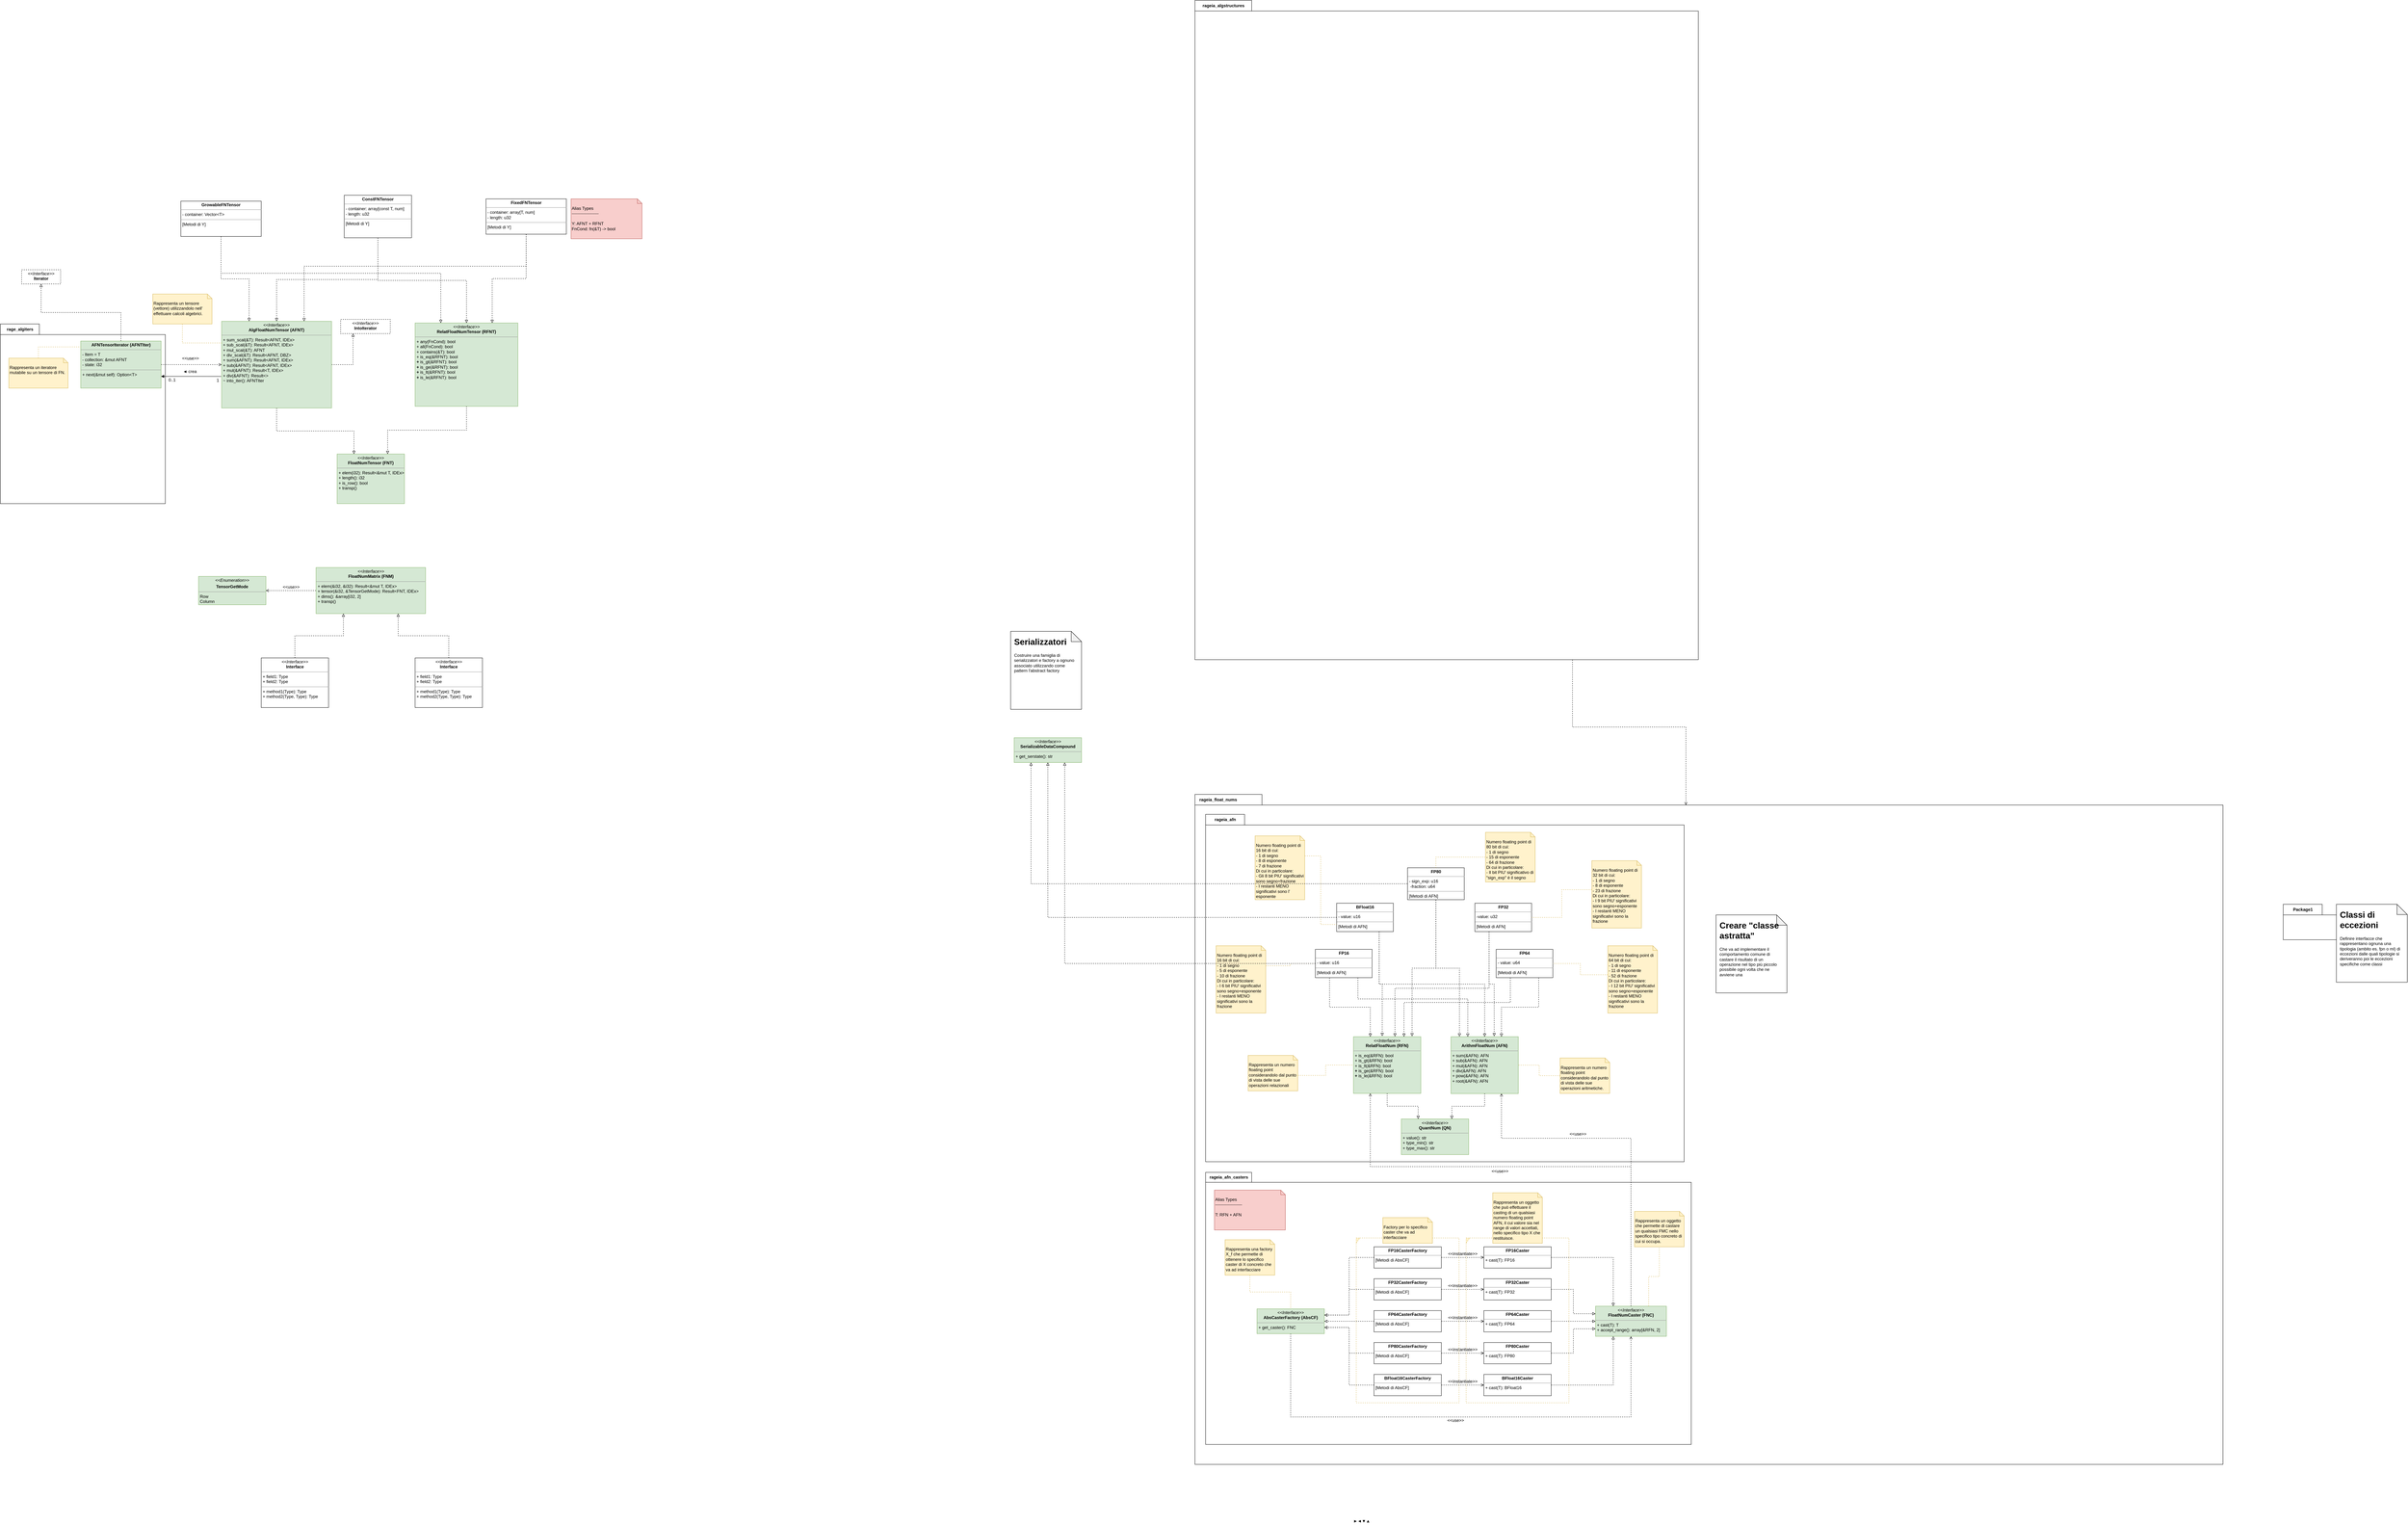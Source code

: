 <mxfile version="13.9.8" type="device"><diagram id="HPjSXMcgwXBM2zl31N3v" name="Pagina-1"><mxGraphModel dx="17673" dy="8967" grid="1" gridSize="10" guides="1" tooltips="1" connect="1" arrows="1" fold="1" page="1" pageScale="1" pageWidth="8000" pageHeight="8000" math="0" shadow="0"><root><mxCell id="0"/><mxCell id="1" parent="0"/><mxCell id="KdHXYMTq07LZj6GoQmiD-2" value="rage_algiters" style="shape=folder;fontStyle=1;tabWidth=110;tabHeight=30;tabPosition=left;html=1;boundedLbl=1;labelInHeader=1;container=1;" parent="1" vertex="1"><mxGeometry x="-13750.002" y="-707.155" width="465.378" height="506.897" as="geometry"/></mxCell><mxCell id="KdHXYMTq07LZj6GoQmiD-3" value="&lt;p style=&quot;margin: 0px ; margin-top: 4px ; text-align: center&quot;&gt;&lt;b&gt;AFNTensorIterator (AFNTIter)&lt;/b&gt;&lt;/p&gt;&lt;hr size=&quot;1&quot;&gt;&lt;p style=&quot;margin: 0px ; margin-left: 4px&quot;&gt;- Item = T&lt;/p&gt;&lt;p style=&quot;margin: 0px ; margin-left: 4px&quot;&gt;- collection: &amp;amp;mut AFNT&lt;/p&gt;&lt;p style=&quot;margin: 0px ; margin-left: 4px&quot;&gt;- state: i32&lt;/p&gt;&lt;hr size=&quot;1&quot;&gt;&lt;p style=&quot;margin: 0px ; margin-left: 4px&quot;&gt;+ next(&amp;amp;mut self): Option&amp;lt;T&amp;gt;&lt;/p&gt;" style="verticalAlign=top;align=left;overflow=fill;fontSize=12;fontFamily=Helvetica;html=1;rounded=0;shadow=0;comic=0;labelBackgroundColor=none;strokeWidth=1;fillColor=#d5e8d4;strokeColor=#82b366;" parent="KdHXYMTq07LZj6GoQmiD-2" vertex="1"><mxGeometry x="226.723" y="48.276" width="226.723" height="132.759" as="geometry"/></mxCell><mxCell id="mv3O4x_fqNv0tYsUlwUB-10" value="Rappresenta un iteratore mutabile su un tensore di FN." style="shape=note2;boundedLbl=1;whiteSpace=wrap;html=1;size=13;verticalAlign=top;align=left;fillColor=#fff2cc;strokeColor=#d6b656;" parent="KdHXYMTq07LZj6GoQmiD-2" vertex="1"><mxGeometry x="23.866" y="96.552" width="167.059" height="84.483" as="geometry"/></mxCell><mxCell id="mv3O4x_fqNv0tYsUlwUB-11" style="rounded=0;orthogonalLoop=1;jettySize=auto;html=1;edgeStyle=orthogonalEdgeStyle;dashed=1;entryX=0.003;entryY=0.124;entryDx=0;entryDy=0;endArrow=none;endFill=0;exitX=0.5;exitY=0;exitDx=0;exitDy=0;exitPerimeter=0;strokeWidth=1;sourcePerimeterSpacing=0;endSize=6;startSize=6;fillColor=#fff2cc;strokeColor=#d6b656;entryPerimeter=0;" parent="KdHXYMTq07LZj6GoQmiD-2" source="mv3O4x_fqNv0tYsUlwUB-10" target="KdHXYMTq07LZj6GoQmiD-3" edge="1"><mxGeometry relative="1" as="geometry"><mxPoint x="906.891" y="319.828" as="targetPoint"/></mxGeometry></mxCell><mxCell id="SfwT7jnti6nwssC38hfs-21" value="rageia_float_nums" style="shape=folder;fontStyle=1;tabWidth=130;tabHeight=30;tabPosition=left;html=1;boundedLbl=1;labelInHeader=1;container=1;" parent="1" vertex="1"><mxGeometry x="-10380" y="620" width="2900" height="1890" as="geometry"><mxRectangle x="-10020" y="302.5" width="90" height="20" as="alternateBounds"/></mxGeometry></mxCell><mxCell id="fHivHIT5VJWifBdNAKei-36" value="&amp;lt;&amp;lt;use&amp;gt;&amp;gt;" style="text;html=1;align=center;verticalAlign=middle;resizable=0;points=[];autosize=1;" parent="SfwT7jnti6nwssC38hfs-21" vertex="1"><mxGeometry x="830.002" y="1052.989" width="60" height="20" as="geometry"/></mxCell><mxCell id="M86ziIQpO9KkdFKyaBsG-49" value="rageia_afn" style="shape=folder;fontStyle=1;tabWidth=110;tabHeight=30;tabPosition=left;html=1;boundedLbl=1;labelInHeader=1;container=1;" parent="SfwT7jnti6nwssC38hfs-21" vertex="1"><mxGeometry x="30" y="56.25" width="1350" height="980" as="geometry"><mxRectangle x="-10310" y="-185" width="90" height="20" as="alternateBounds"/></mxGeometry></mxCell><mxCell id="SOUTCXWwn2uKIxyABvPL-7" value="Rappresenta un numero floating point considerandolo dal punto di vista delle sue operazioni aritmetiche." style="shape=note2;boundedLbl=1;whiteSpace=wrap;html=1;size=13;verticalAlign=top;align=left;fillColor=#fff2cc;strokeColor=#d6b656;" parent="M86ziIQpO9KkdFKyaBsG-49" vertex="1"><mxGeometry x="1000.0" y="687.25" width="140" height="100" as="geometry"/></mxCell><mxCell id="SOUTCXWwn2uKIxyABvPL-1" value="&lt;p style=&quot;margin: 0px ; margin-top: 4px ; text-align: center&quot;&gt;&lt;i&gt;&amp;lt;&amp;lt;Interface&amp;gt;&amp;gt;&lt;/i&gt;&lt;br&gt;&lt;b&gt;ArithmFloatNum (AFN)&lt;/b&gt;&lt;/p&gt;&lt;hr size=&quot;1&quot;&gt;&lt;p style=&quot;margin: 0px ; margin-left: 4px&quot;&gt;&lt;span&gt;+ sum(&amp;amp;AFN): AFN&lt;/span&gt;&lt;br&gt;&lt;/p&gt;&lt;p style=&quot;margin: 0px ; margin-left: 4px&quot;&gt;+ sub(&amp;amp;AFN): AFN&lt;/p&gt;&lt;p style=&quot;margin: 0px ; margin-left: 4px&quot;&gt;+ mul(&amp;amp;AFN): AFN&lt;br&gt;&lt;/p&gt;&lt;p style=&quot;margin: 0px ; margin-left: 4px&quot;&gt;+ div(&amp;amp;AFN): AFN&lt;br&gt;&lt;/p&gt;&lt;p style=&quot;margin: 0px ; margin-left: 4px&quot;&gt;+ pow(&amp;amp;AFN): AFN&lt;/p&gt;&lt;p style=&quot;margin: 0px ; margin-left: 4px&quot;&gt;+ root(&amp;amp;AFN): AFN&lt;/p&gt;" style="verticalAlign=top;align=left;overflow=fill;fontSize=12;fontFamily=Helvetica;html=1;rounded=0;shadow=0;comic=0;labelBackgroundColor=none;strokeWidth=1;fillColor=#d5e8d4;strokeColor=#82b366;" parent="M86ziIQpO9KkdFKyaBsG-49" vertex="1"><mxGeometry x="692.16" y="627.25" width="190" height="160.5" as="geometry"/></mxCell><mxCell id="fHivHIT5VJWifBdNAKei-4" value="&lt;p style=&quot;margin: 0px ; margin-top: 4px ; text-align: center&quot;&gt;&lt;i&gt;&amp;lt;&amp;lt;Interface&amp;gt;&amp;gt;&lt;/i&gt;&lt;br&gt;&lt;b&gt;RelatFloatNum (RFN)&lt;/b&gt;&lt;/p&gt;&lt;hr size=&quot;1&quot;&gt;&lt;p style=&quot;margin: 0px ; margin-left: 4px&quot;&gt;+ is_eq(&amp;amp;RFN): bool&lt;/p&gt;&lt;p style=&quot;margin: 0px ; margin-left: 4px&quot;&gt;+ is_gt(&amp;amp;RFN): bool&lt;/p&gt;&lt;p style=&quot;margin: 0px 0px 0px 4px&quot;&gt;+ is_lt(&amp;amp;RFN): bool&lt;/p&gt;&lt;p style=&quot;margin: 0px 0px 0px 4px&quot;&gt;&lt;b&gt;+&lt;/b&gt; is_ge(&amp;amp;RFN): bool&lt;/p&gt;&lt;p style=&quot;margin: 0px 0px 0px 4px&quot;&gt;&lt;b&gt;+&lt;/b&gt; is_le(&amp;amp;RFN): bool&lt;/p&gt;" style="verticalAlign=top;align=left;overflow=fill;fontSize=12;fontFamily=Helvetica;html=1;rounded=0;shadow=0;comic=0;labelBackgroundColor=none;strokeWidth=1;fillColor=#d5e8d4;strokeColor=#82b366;" parent="M86ziIQpO9KkdFKyaBsG-49" vertex="1"><mxGeometry x="417.16" y="627.25" width="190" height="160" as="geometry"/></mxCell><mxCell id="SOUTCXWwn2uKIxyABvPL-70" value="Numero floating point di 16 bit di cui:&lt;br&gt;- 1 di segno&lt;br&gt;- 5 di esponente&lt;br&gt;- 10 di frazione&lt;br&gt;Di cui in particolare:&lt;br&gt;- I 6 bit PIU' significativi sono segno+esponente&lt;br&gt;- I restanti MENO significativi sono la frazione" style="shape=note2;boundedLbl=1;whiteSpace=wrap;html=1;size=13;verticalAlign=top;align=left;fillColor=#fff2cc;strokeColor=#d6b656;" parent="M86ziIQpO9KkdFKyaBsG-49" vertex="1"><mxGeometry x="29.66" y="370.75" width="140" height="190" as="geometry"/></mxCell><mxCell id="fHivHIT5VJWifBdNAKei-10" style="edgeStyle=orthogonalEdgeStyle;rounded=0;orthogonalLoop=1;jettySize=auto;html=1;exitX=0.25;exitY=1;exitDx=0;exitDy=0;entryX=0.25;entryY=0;entryDx=0;entryDy=0;dashed=1;endArrow=block;endFill=0;" parent="M86ziIQpO9KkdFKyaBsG-49" source="SOUTCXWwn2uKIxyABvPL-44" target="fHivHIT5VJWifBdNAKei-4" edge="1"><mxGeometry relative="1" as="geometry"/></mxCell><mxCell id="fHivHIT5VJWifBdNAKei-13" style="edgeStyle=orthogonalEdgeStyle;rounded=0;orthogonalLoop=1;jettySize=auto;html=1;exitX=0.75;exitY=1;exitDx=0;exitDy=0;entryX=0.25;entryY=0;entryDx=0;entryDy=0;dashed=1;endArrow=block;endFill=0;" parent="M86ziIQpO9KkdFKyaBsG-49" source="SOUTCXWwn2uKIxyABvPL-44" target="SOUTCXWwn2uKIxyABvPL-1" edge="1"><mxGeometry relative="1" as="geometry"><Array as="points"><mxPoint x="429.66" y="520.75"/><mxPoint x="739.66" y="520.75"/></Array></mxGeometry></mxCell><mxCell id="SOUTCXWwn2uKIxyABvPL-44" value="&lt;p style=&quot;margin: 0px ; margin-top: 4px ; text-align: center&quot;&gt;&lt;b&gt;FP16&lt;/b&gt;&lt;/p&gt;&lt;hr size=&quot;1&quot;&gt;&lt;p style=&quot;margin: 0px ; margin-left: 4px&quot;&gt;- value: u16&lt;/p&gt;&lt;hr size=&quot;1&quot;&gt;&lt;p style=&quot;margin: 0px ; margin-left: 4px&quot;&gt;[Metodi di AFN]&lt;br&gt;&lt;/p&gt;" style="verticalAlign=top;align=left;overflow=fill;fontSize=12;fontFamily=Helvetica;html=1;" parent="M86ziIQpO9KkdFKyaBsG-49" vertex="1"><mxGeometry x="309.66" y="380.75" width="160" height="80" as="geometry"/></mxCell><mxCell id="fHivHIT5VJWifBdNAKei-21" style="edgeStyle=orthogonalEdgeStyle;rounded=0;orthogonalLoop=1;jettySize=auto;html=1;exitX=0.75;exitY=1;exitDx=0;exitDy=0;entryX=0.5;entryY=0;entryDx=0;entryDy=0;dashed=1;endArrow=block;endFill=0;" parent="M86ziIQpO9KkdFKyaBsG-49" source="SOUTCXWwn2uKIxyABvPL-47" target="SOUTCXWwn2uKIxyABvPL-1" edge="1"><mxGeometry relative="1" as="geometry"/></mxCell><mxCell id="fHivHIT5VJWifBdNAKei-23" style="edgeStyle=orthogonalEdgeStyle;rounded=0;orthogonalLoop=1;jettySize=auto;html=1;exitX=0.75;exitY=1;exitDx=0;exitDy=0;entryX=0.427;entryY=-0.011;entryDx=0;entryDy=0;entryPerimeter=0;dashed=1;endArrow=block;endFill=0;" parent="M86ziIQpO9KkdFKyaBsG-49" source="SOUTCXWwn2uKIxyABvPL-47" target="fHivHIT5VJWifBdNAKei-4" edge="1"><mxGeometry relative="1" as="geometry"/></mxCell><mxCell id="SOUTCXWwn2uKIxyABvPL-47" value="&lt;p style=&quot;margin: 0px ; margin-top: 4px ; text-align: center&quot;&gt;&lt;b&gt;BFloat16&lt;/b&gt;&lt;/p&gt;&lt;hr size=&quot;1&quot;&gt;&lt;p style=&quot;margin: 0px ; margin-left: 4px&quot;&gt;- value: u16&lt;/p&gt;&lt;hr size=&quot;1&quot;&gt;&lt;p style=&quot;margin: 0px ; margin-left: 4px&quot;&gt;[Metodi di AFN]&lt;/p&gt;" style="verticalAlign=top;align=left;overflow=fill;fontSize=12;fontFamily=Helvetica;html=1;" parent="M86ziIQpO9KkdFKyaBsG-49" vertex="1"><mxGeometry x="369.66" y="250.75" width="160" height="80" as="geometry"/></mxCell><mxCell id="SOUTCXWwn2uKIxyABvPL-73" value="Numero floating point di 16 bit di cui:&lt;br&gt;- 1 di segno&lt;br&gt;- 8 di esponente&lt;br&gt;- 7 di frazione&lt;br&gt;Di cui in particolare:&lt;br&gt;- Gli 8 bit PIU' significativi sono segno+frazione&lt;br&gt;- I restanti MENO significativi sono l' esponente" style="shape=note2;boundedLbl=1;whiteSpace=wrap;html=1;size=13;verticalAlign=top;align=left;fillColor=#fff2cc;strokeColor=#d6b656;" parent="M86ziIQpO9KkdFKyaBsG-49" vertex="1"><mxGeometry x="139.66" y="60.75" width="140" height="180" as="geometry"/></mxCell><mxCell id="fHivHIT5VJWifBdNAKei-27" style="edgeStyle=orthogonalEdgeStyle;rounded=0;orthogonalLoop=1;jettySize=auto;html=1;exitX=0.5;exitY=1;exitDx=0;exitDy=0;dashed=1;endArrow=block;endFill=0;entryX=0.87;entryY=-0.007;entryDx=0;entryDy=0;entryPerimeter=0;" parent="M86ziIQpO9KkdFKyaBsG-49" source="SOUTCXWwn2uKIxyABvPL-13" target="fHivHIT5VJWifBdNAKei-4" edge="1"><mxGeometry relative="1" as="geometry"><mxPoint x="582.66" y="625.75" as="targetPoint"/></mxGeometry></mxCell><mxCell id="fHivHIT5VJWifBdNAKei-28" style="edgeStyle=orthogonalEdgeStyle;rounded=0;orthogonalLoop=1;jettySize=auto;html=1;entryX=0.126;entryY=-0.003;entryDx=0;entryDy=0;entryPerimeter=0;dashed=1;endArrow=block;endFill=0;" parent="M86ziIQpO9KkdFKyaBsG-49" source="SOUTCXWwn2uKIxyABvPL-13" target="SOUTCXWwn2uKIxyABvPL-1" edge="1"><mxGeometry relative="1" as="geometry"/></mxCell><mxCell id="SOUTCXWwn2uKIxyABvPL-13" value="&lt;p style=&quot;margin: 0px ; margin-top: 4px ; text-align: center&quot;&gt;&lt;b&gt;FP80&lt;/b&gt;&lt;/p&gt;&lt;hr size=&quot;1&quot;&gt;&lt;p style=&quot;margin: 0px ; margin-left: 4px&quot;&gt;- sign_exp: u16&lt;/p&gt;&lt;p style=&quot;margin: 0px ; margin-left: 4px&quot;&gt;&amp;nbsp;-fraction: u64&lt;/p&gt;&lt;hr size=&quot;1&quot;&gt;&lt;p style=&quot;margin: 0px ; margin-left: 4px&quot;&gt;[Metodi di AFN]&lt;br&gt;&lt;/p&gt;" style="verticalAlign=top;align=left;overflow=fill;fontSize=12;fontFamily=Helvetica;html=1;" parent="M86ziIQpO9KkdFKyaBsG-49" vertex="1"><mxGeometry x="569.66" y="150.75" width="160" height="90" as="geometry"/></mxCell><mxCell id="fHivHIT5VJWifBdNAKei-25" style="edgeStyle=orthogonalEdgeStyle;rounded=0;orthogonalLoop=1;jettySize=auto;html=1;exitX=0.25;exitY=1;exitDx=0;exitDy=0;entryX=0.616;entryY=-0.003;entryDx=0;entryDy=0;entryPerimeter=0;dashed=1;endArrow=block;endFill=0;" parent="M86ziIQpO9KkdFKyaBsG-49" source="SOUTCXWwn2uKIxyABvPL-45" target="fHivHIT5VJWifBdNAKei-4" edge="1"><mxGeometry relative="1" as="geometry"><Array as="points"><mxPoint x="799.66" y="490.75"/><mxPoint x="534.66" y="490.75"/></Array></mxGeometry></mxCell><mxCell id="fHivHIT5VJWifBdNAKei-26" style="edgeStyle=orthogonalEdgeStyle;rounded=0;orthogonalLoop=1;jettySize=auto;html=1;exitX=0.25;exitY=1;exitDx=0;exitDy=0;entryX=0.642;entryY=-0.007;entryDx=0;entryDy=0;entryPerimeter=0;dashed=1;endArrow=block;endFill=0;" parent="M86ziIQpO9KkdFKyaBsG-49" source="SOUTCXWwn2uKIxyABvPL-45" target="SOUTCXWwn2uKIxyABvPL-1" edge="1"><mxGeometry relative="1" as="geometry"/></mxCell><mxCell id="SOUTCXWwn2uKIxyABvPL-45" value="&lt;p style=&quot;margin: 0px ; margin-top: 4px ; text-align: center&quot;&gt;&lt;b&gt;FP32&lt;/b&gt;&lt;/p&gt;&lt;hr size=&quot;1&quot;&gt;&lt;p style=&quot;margin: 0px ; margin-left: 4px&quot;&gt;-value: u32&lt;/p&gt;&lt;hr size=&quot;1&quot;&gt;&lt;p style=&quot;margin: 0px ; margin-left: 4px&quot;&gt;[Metodi di AFN]&lt;br&gt;&lt;/p&gt;" style="verticalAlign=top;align=left;overflow=fill;fontSize=12;fontFamily=Helvetica;html=1;" parent="M86ziIQpO9KkdFKyaBsG-49" vertex="1"><mxGeometry x="759.66" y="250.75" width="160" height="80" as="geometry"/></mxCell><mxCell id="fHivHIT5VJWifBdNAKei-11" style="edgeStyle=orthogonalEdgeStyle;rounded=0;orthogonalLoop=1;jettySize=auto;html=1;exitX=0.75;exitY=1;exitDx=0;exitDy=0;entryX=0.75;entryY=0;entryDx=0;entryDy=0;dashed=1;endArrow=block;endFill=0;" parent="M86ziIQpO9KkdFKyaBsG-49" source="SOUTCXWwn2uKIxyABvPL-46" target="SOUTCXWwn2uKIxyABvPL-1" edge="1"><mxGeometry relative="1" as="geometry"/></mxCell><mxCell id="fHivHIT5VJWifBdNAKei-14" style="edgeStyle=orthogonalEdgeStyle;rounded=0;orthogonalLoop=1;jettySize=auto;html=1;exitX=0.25;exitY=1;exitDx=0;exitDy=0;entryX=0.75;entryY=0;entryDx=0;entryDy=0;dashed=1;endArrow=block;endFill=0;" parent="M86ziIQpO9KkdFKyaBsG-49" source="SOUTCXWwn2uKIxyABvPL-46" target="fHivHIT5VJWifBdNAKei-4" edge="1"><mxGeometry relative="1" as="geometry"><Array as="points"><mxPoint x="859.66" y="530.75"/><mxPoint x="559.66" y="530.75"/></Array></mxGeometry></mxCell><mxCell id="SOUTCXWwn2uKIxyABvPL-46" value="&lt;p style=&quot;margin: 0px ; margin-top: 4px ; text-align: center&quot;&gt;&lt;b&gt;FP64&lt;/b&gt;&lt;/p&gt;&lt;hr size=&quot;1&quot;&gt;&lt;p style=&quot;margin: 0px ; margin-left: 4px&quot;&gt;- value: u64&lt;/p&gt;&lt;hr size=&quot;1&quot;&gt;&lt;p style=&quot;margin: 0px ; margin-left: 4px&quot;&gt;[Metodi di AFN]&lt;br&gt;&lt;/p&gt;" style="verticalAlign=top;align=left;overflow=fill;fontSize=12;fontFamily=Helvetica;html=1;" parent="M86ziIQpO9KkdFKyaBsG-49" vertex="1"><mxGeometry x="819.66" y="380.75" width="160" height="80" as="geometry"/></mxCell><mxCell id="nmKtL9qVeK6vNFlm5Gue-2" value="Numero floating point di 80 bit di cui:&lt;br&gt;- 1 di segno&lt;br&gt;- 15 di esponente&lt;br&gt;- 64 di frazione&lt;br&gt;Di cui in particolare:&lt;br&gt;- Il bit PIU' significativo di &quot;sign_exp&quot; è il segno" style="shape=note2;boundedLbl=1;whiteSpace=wrap;html=1;size=13;verticalAlign=top;align=left;fillColor=#fff2cc;strokeColor=#d6b656;" parent="M86ziIQpO9KkdFKyaBsG-49" vertex="1"><mxGeometry x="789.66" y="50.75" width="140" height="140" as="geometry"/></mxCell><mxCell id="PQOILv7UNdCmfVzTZ_Ko-4" value="Numero floating point di 32 bit di cui:&lt;br&gt;- 1 di segno&lt;br&gt;- 8 di esponente&lt;br&gt;- 23 di frazione&lt;br&gt;Di cui in particolare:&lt;br&gt;- I 9 bit PIU' significativi sono segno+esponente&lt;br&gt;- I restanti MENO significativi sono la frazione" style="shape=note2;boundedLbl=1;whiteSpace=wrap;html=1;size=13;verticalAlign=top;align=left;fillColor=#fff2cc;strokeColor=#d6b656;" parent="M86ziIQpO9KkdFKyaBsG-49" vertex="1"><mxGeometry x="1089.66" y="130.75" width="140" height="190" as="geometry"/></mxCell><mxCell id="PQOILv7UNdCmfVzTZ_Ko-2" value="Numero floating point di 64 bit di cui:&lt;br&gt;- 1 di segno&lt;br&gt;- 11 di esponente&lt;br&gt;- 52 di frazione&lt;br&gt;Di cui in particolare:&lt;br&gt;- I 12 bit PIU' significativi sono segno+esponente&lt;br&gt;- I restanti MENO significativi sono la frazione" style="shape=note2;boundedLbl=1;whiteSpace=wrap;html=1;size=13;verticalAlign=top;align=left;fillColor=#fff2cc;strokeColor=#d6b656;" parent="M86ziIQpO9KkdFKyaBsG-49" vertex="1"><mxGeometry x="1134.66" y="370.75" width="140" height="190" as="geometry"/></mxCell><mxCell id="SOUTCXWwn2uKIxyABvPL-49" style="edgeStyle=orthogonalEdgeStyle;rounded=0;orthogonalLoop=1;jettySize=auto;html=1;entryX=1;entryY=0.5;entryDx=0;entryDy=0;dashed=1;startSize=6;sourcePerimeterSpacing=0;endArrow=none;endFill=0;targetPerimeterSpacing=0;strokeWidth=1;fillColor=#fff2cc;strokeColor=#d6b656;exitX=0;exitY=0.5;exitDx=0;exitDy=0;exitPerimeter=0;" parent="M86ziIQpO9KkdFKyaBsG-49" source="SOUTCXWwn2uKIxyABvPL-7" target="SOUTCXWwn2uKIxyABvPL-1" edge="1"><mxGeometry relative="1" as="geometry"/></mxCell><mxCell id="SOUTCXWwn2uKIxyABvPL-69" style="rounded=0;orthogonalLoop=1;jettySize=auto;html=1;edgeStyle=orthogonalEdgeStyle;dashed=1;entryX=0;entryY=0.5;entryDx=0;entryDy=0;endArrow=none;endFill=0;exitX=0;exitY=0;exitDx=140;exitDy=56.5;exitPerimeter=0;strokeWidth=1;sourcePerimeterSpacing=0;endSize=6;startSize=6;fillColor=#fff2cc;strokeColor=#d6b656;" parent="M86ziIQpO9KkdFKyaBsG-49" source="SOUTCXWwn2uKIxyABvPL-70" target="SOUTCXWwn2uKIxyABvPL-44" edge="1"><mxGeometry relative="1" as="geometry"><mxPoint x="-1540.88" y="865.75" as="targetPoint"/></mxGeometry></mxCell><mxCell id="SOUTCXWwn2uKIxyABvPL-72" style="rounded=0;orthogonalLoop=1;jettySize=auto;html=1;edgeStyle=orthogonalEdgeStyle;dashed=1;entryX=0;entryY=0.75;entryDx=0;entryDy=0;endArrow=none;endFill=0;exitX=0;exitY=0;exitDx=140;exitDy=56.5;exitPerimeter=0;strokeWidth=1;sourcePerimeterSpacing=0;endSize=6;startSize=6;fillColor=#fff2cc;strokeColor=#d6b656;" parent="M86ziIQpO9KkdFKyaBsG-49" source="SOUTCXWwn2uKIxyABvPL-73" target="SOUTCXWwn2uKIxyABvPL-47" edge="1"><mxGeometry relative="1" as="geometry"><mxPoint x="-1510.34" y="485.75" as="targetPoint"/></mxGeometry></mxCell><mxCell id="nmKtL9qVeK6vNFlm5Gue-3" style="edgeStyle=orthogonalEdgeStyle;rounded=0;orthogonalLoop=1;jettySize=auto;html=1;entryX=0.5;entryY=0;entryDx=0;entryDy=0;endArrow=none;endFill=0;dashed=1;fillColor=#fff2cc;strokeColor=#d6b656;" parent="M86ziIQpO9KkdFKyaBsG-49" source="nmKtL9qVeK6vNFlm5Gue-2" target="SOUTCXWwn2uKIxyABvPL-13" edge="1"><mxGeometry relative="1" as="geometry"/></mxCell><mxCell id="PQOILv7UNdCmfVzTZ_Ko-3" style="edgeStyle=orthogonalEdgeStyle;rounded=0;orthogonalLoop=1;jettySize=auto;html=1;entryX=1;entryY=0.5;entryDx=0;entryDy=0;dashed=1;startSize=6;sourcePerimeterSpacing=0;endArrow=none;endFill=0;targetPerimeterSpacing=0;strokeWidth=1;fillColor=#fff2cc;strokeColor=#d6b656;exitX=0;exitY=0.43;exitDx=0;exitDy=0;exitPerimeter=0;" parent="M86ziIQpO9KkdFKyaBsG-49" source="PQOILv7UNdCmfVzTZ_Ko-4" target="SOUTCXWwn2uKIxyABvPL-45" edge="1"><mxGeometry relative="1" as="geometry"><mxPoint x="-530.34" y="520.75" as="targetPoint"/></mxGeometry></mxCell><mxCell id="PQOILv7UNdCmfVzTZ_Ko-1" style="edgeStyle=orthogonalEdgeStyle;rounded=0;orthogonalLoop=1;jettySize=auto;html=1;entryX=1;entryY=0.5;entryDx=0;entryDy=0;dashed=1;startSize=6;sourcePerimeterSpacing=0;endArrow=none;endFill=0;targetPerimeterSpacing=0;strokeWidth=1;fillColor=#fff2cc;strokeColor=#d6b656;exitX=0;exitY=0.43;exitDx=0;exitDy=0;exitPerimeter=0;" parent="M86ziIQpO9KkdFKyaBsG-49" source="PQOILv7UNdCmfVzTZ_Ko-2" target="SOUTCXWwn2uKIxyABvPL-46" edge="1"><mxGeometry relative="1" as="geometry"><mxPoint x="-520.34" y="718.25" as="targetPoint"/></mxGeometry></mxCell><mxCell id="fHivHIT5VJWifBdNAKei-5" value="&lt;p style=&quot;margin: 0px ; margin-top: 4px ; text-align: center&quot;&gt;&lt;i&gt;&amp;lt;&amp;lt;Interface&amp;gt;&amp;gt;&lt;/i&gt;&lt;br&gt;&lt;b&gt;QuantNum (QN)&lt;/b&gt;&lt;/p&gt;&lt;hr size=&quot;1&quot;&gt;&lt;p style=&quot;margin: 0px ; margin-left: 4px&quot;&gt;+ value(): str&lt;/p&gt;&lt;p style=&quot;margin: 0px ; margin-left: 4px&quot;&gt;+ type_min(): str&lt;/p&gt;&lt;p style=&quot;margin: 0px ; margin-left: 4px&quot;&gt;+ type_max(): str&lt;/p&gt;" style="verticalAlign=top;align=left;overflow=fill;fontSize=12;fontFamily=Helvetica;html=1;rounded=0;shadow=0;comic=0;labelBackgroundColor=none;strokeWidth=1;fillColor=#d5e8d4;strokeColor=#82b366;" parent="M86ziIQpO9KkdFKyaBsG-49" vertex="1"><mxGeometry x="552.16" y="859.25" width="190" height="100.75" as="geometry"/></mxCell><mxCell id="fHivHIT5VJWifBdNAKei-7" style="edgeStyle=orthogonalEdgeStyle;rounded=0;orthogonalLoop=1;jettySize=auto;html=1;exitX=0.5;exitY=1;exitDx=0;exitDy=0;entryX=0.75;entryY=0;entryDx=0;entryDy=0;dashed=1;endArrow=block;endFill=0;" parent="M86ziIQpO9KkdFKyaBsG-49" source="SOUTCXWwn2uKIxyABvPL-1" target="fHivHIT5VJWifBdNAKei-5" edge="1"><mxGeometry relative="1" as="geometry"/></mxCell><mxCell id="fHivHIT5VJWifBdNAKei-6" style="edgeStyle=orthogonalEdgeStyle;rounded=0;orthogonalLoop=1;jettySize=auto;html=1;entryX=0.25;entryY=0;entryDx=0;entryDy=0;dashed=1;endArrow=block;endFill=0;" parent="M86ziIQpO9KkdFKyaBsG-49" source="fHivHIT5VJWifBdNAKei-4" target="fHivHIT5VJWifBdNAKei-5" edge="1"><mxGeometry relative="1" as="geometry"/></mxCell><mxCell id="fHivHIT5VJWifBdNAKei-29" value="Rappresenta un numero floating point considerandolo dal punto di vista delle sue operazioni relazionali" style="shape=note2;boundedLbl=1;whiteSpace=wrap;html=1;size=13;verticalAlign=top;align=left;fillColor=#fff2cc;strokeColor=#d6b656;" parent="M86ziIQpO9KkdFKyaBsG-49" vertex="1"><mxGeometry x="120" y="680" width="140" height="100" as="geometry"/></mxCell><mxCell id="fHivHIT5VJWifBdNAKei-30" style="rounded=0;orthogonalLoop=1;jettySize=auto;html=1;edgeStyle=orthogonalEdgeStyle;dashed=1;entryX=0;entryY=0.5;entryDx=0;entryDy=0;endArrow=none;endFill=0;exitX=0;exitY=0;exitDx=140;exitDy=56.5;exitPerimeter=0;strokeWidth=1;sourcePerimeterSpacing=0;endSize=6;startSize=6;fillColor=#fff2cc;strokeColor=#d6b656;" parent="M86ziIQpO9KkdFKyaBsG-49" source="fHivHIT5VJWifBdNAKei-29" target="fHivHIT5VJWifBdNAKei-4" edge="1"><mxGeometry relative="1" as="geometry"><mxPoint x="319.66" y="760" as="targetPoint"/></mxGeometry></mxCell><mxCell id="fHivHIT5VJWifBdNAKei-35" value="&amp;lt;&amp;lt;use&amp;gt;&amp;gt;" style="text;html=1;align=center;verticalAlign=middle;resizable=0;points=[];autosize=1;" parent="M86ziIQpO9KkdFKyaBsG-49" vertex="1"><mxGeometry x="1020" y="891.75" width="60" height="20" as="geometry"/></mxCell><mxCell id="M86ziIQpO9KkdFKyaBsG-50" value="rageia_afn_casters" style="shape=folder;fontStyle=1;tabWidth=130;tabHeight=28;tabPosition=left;html=1;boundedLbl=1;labelInHeader=1;container=1;" parent="SfwT7jnti6nwssC38hfs-21" vertex="1"><mxGeometry x="30" y="1066.25" width="1370" height="767.5" as="geometry"/></mxCell><mxCell id="M86ziIQpO9KkdFKyaBsG-3" value="" style="group" parent="M86ziIQpO9KkdFKyaBsG-50" vertex="1" connectable="0"><mxGeometry x="735" y="57.5" width="290" height="592.5" as="geometry"/></mxCell><mxCell id="M86ziIQpO9KkdFKyaBsG-2" value="" style="shape=umlFrame;whiteSpace=wrap;html=1;width=10;height=15;dashed=1;fillColor=#fff2cc;strokeColor=#d6b656;" parent="M86ziIQpO9KkdFKyaBsG-3" vertex="1"><mxGeometry y="127.5" width="290" height="465" as="geometry"/></mxCell><mxCell id="SOUTCXWwn2uKIxyABvPL-42" value="Rappresenta un oggetto che può effettuare il casting di un qualsiasi numero floating point AFN, il cui valore sia nel range di valori accettati, nello specifico tipo X che restituisce." style="shape=note2;boundedLbl=1;whiteSpace=wrap;html=1;size=13;verticalAlign=top;align=left;fillColor=#fff2cc;strokeColor=#d6b656;" parent="M86ziIQpO9KkdFKyaBsG-3" vertex="1"><mxGeometry x="75" width="140" height="142.5" as="geometry"/></mxCell><mxCell id="M86ziIQpO9KkdFKyaBsG-31" value="&amp;lt;&amp;lt;instantiate&amp;gt;&amp;gt;" style="text;html=1;align=center;verticalAlign=middle;resizable=0;points=[];autosize=1;" parent="M86ziIQpO9KkdFKyaBsG-3" vertex="1"><mxGeometry x="-60" y="432.5" width="100" height="20" as="geometry"/></mxCell><mxCell id="M86ziIQpO9KkdFKyaBsG-38" value="" style="group" parent="M86ziIQpO9KkdFKyaBsG-50" vertex="1" connectable="0"><mxGeometry x="425" y="57.5" width="290" height="592.5" as="geometry"/></mxCell><mxCell id="M86ziIQpO9KkdFKyaBsG-39" value="" style="shape=umlFrame;whiteSpace=wrap;html=1;width=10;height=15;dashed=1;fillColor=#fff2cc;strokeColor=#d6b656;" parent="M86ziIQpO9KkdFKyaBsG-38" vertex="1"><mxGeometry y="127.5" width="290" height="465" as="geometry"/></mxCell><mxCell id="M86ziIQpO9KkdFKyaBsG-40" value="Factory per lo specifico caster che va ad interfacciare" style="shape=note2;boundedLbl=1;whiteSpace=wrap;html=1;size=13;verticalAlign=top;align=left;fillColor=#fff2cc;strokeColor=#d6b656;" parent="M86ziIQpO9KkdFKyaBsG-38" vertex="1"><mxGeometry x="75" y="70" width="140" height="72.5" as="geometry"/></mxCell><mxCell id="SfwT7jnti6nwssC38hfs-3" value="&lt;p style=&quot;margin: 0px ; margin-top: 4px ; text-align: center&quot;&gt;&lt;b&gt;FP16Caster&lt;/b&gt;&lt;/p&gt;&lt;hr size=&quot;1&quot;&gt;&lt;p style=&quot;margin: 0px ; margin-left: 4px&quot;&gt;+ cast(T): FP16&lt;/p&gt;" style="verticalAlign=top;align=left;overflow=fill;fontSize=12;fontFamily=Helvetica;html=1;rounded=0;shadow=0;comic=0;labelBackgroundColor=none;strokeWidth=1" parent="M86ziIQpO9KkdFKyaBsG-50" vertex="1"><mxGeometry x="785" y="210" width="190" height="60" as="geometry"/></mxCell><mxCell id="SfwT7jnti6nwssC38hfs-5" value="&lt;p style=&quot;margin: 0px ; margin-top: 4px ; text-align: center&quot;&gt;&lt;b&gt;FP32Caster&lt;/b&gt;&lt;/p&gt;&lt;hr size=&quot;1&quot;&gt;&lt;p style=&quot;margin: 0px ; margin-left: 4px&quot;&gt;+ cast(T): FP32&lt;/p&gt;" style="verticalAlign=top;align=left;overflow=fill;fontSize=12;fontFamily=Helvetica;html=1;rounded=0;shadow=0;comic=0;labelBackgroundColor=none;strokeWidth=1" parent="M86ziIQpO9KkdFKyaBsG-50" vertex="1"><mxGeometry x="785" y="300" width="190" height="60" as="geometry"/></mxCell><mxCell id="fHivHIT5VJWifBdNAKei-1" style="edgeStyle=orthogonalEdgeStyle;rounded=0;orthogonalLoop=1;jettySize=auto;html=1;exitX=1;exitY=0.5;exitDx=0;exitDy=0;endArrow=block;endFill=0;dashed=1;" parent="M86ziIQpO9KkdFKyaBsG-50" source="SOUTCXWwn2uKIxyABvPL-33" target="SOUTCXWwn2uKIxyABvPL-29" edge="1"><mxGeometry relative="1" as="geometry"/></mxCell><mxCell id="SOUTCXWwn2uKIxyABvPL-33" value="&lt;p style=&quot;margin: 0px ; margin-top: 4px ; text-align: center&quot;&gt;&lt;b&gt;FP64Caster&lt;/b&gt;&lt;/p&gt;&lt;hr size=&quot;1&quot;&gt;&lt;p style=&quot;margin: 0px ; margin-left: 4px&quot;&gt;+ cast(T): FP64&lt;/p&gt;" style="verticalAlign=top;align=left;overflow=fill;fontSize=12;fontFamily=Helvetica;html=1;rounded=0;shadow=0;comic=0;labelBackgroundColor=none;strokeWidth=1" parent="M86ziIQpO9KkdFKyaBsG-50" vertex="1"><mxGeometry x="785" y="390" width="190" height="60" as="geometry"/></mxCell><mxCell id="fHivHIT5VJWifBdNAKei-2" style="edgeStyle=orthogonalEdgeStyle;rounded=0;orthogonalLoop=1;jettySize=auto;html=1;exitX=1;exitY=0.5;exitDx=0;exitDy=0;entryX=0;entryY=0.75;entryDx=0;entryDy=0;endArrow=block;endFill=0;dashed=1;" parent="M86ziIQpO9KkdFKyaBsG-50" source="SfwT7jnti6nwssC38hfs-1" target="SOUTCXWwn2uKIxyABvPL-29" edge="1"><mxGeometry relative="1" as="geometry"/></mxCell><mxCell id="SfwT7jnti6nwssC38hfs-1" value="&lt;p style=&quot;margin: 0px ; margin-top: 4px ; text-align: center&quot;&gt;&lt;b&gt;FP80Caster&lt;/b&gt;&lt;/p&gt;&lt;hr size=&quot;1&quot;&gt;&lt;p style=&quot;margin: 0px ; margin-left: 4px&quot;&gt;+ cast(T): FP80&lt;/p&gt;" style="verticalAlign=top;align=left;overflow=fill;fontSize=12;fontFamily=Helvetica;html=1;rounded=0;shadow=0;comic=0;labelBackgroundColor=none;strokeWidth=1" parent="M86ziIQpO9KkdFKyaBsG-50" vertex="1"><mxGeometry x="785" y="480" width="190" height="60" as="geometry"/></mxCell><mxCell id="SfwT7jnti6nwssC38hfs-10" value="&lt;p style=&quot;margin: 0px ; margin-top: 4px ; text-align: center&quot;&gt;&lt;b&gt;BFloat16Caster&lt;/b&gt;&lt;/p&gt;&lt;hr size=&quot;1&quot;&gt;&lt;p style=&quot;margin: 0px ; margin-left: 4px&quot;&gt;+ cast(T): BFloat16&lt;/p&gt;" style="verticalAlign=top;align=left;overflow=fill;fontSize=12;fontFamily=Helvetica;html=1;rounded=0;shadow=0;comic=0;labelBackgroundColor=none;strokeWidth=1" parent="M86ziIQpO9KkdFKyaBsG-50" vertex="1"><mxGeometry x="785" y="570" width="190" height="60" as="geometry"/></mxCell><mxCell id="SOUTCXWwn2uKIxyABvPL-29" value="&lt;p style=&quot;margin: 0px ; margin-top: 4px ; text-align: center&quot;&gt;&lt;i&gt;&amp;lt;&amp;lt;Interface&amp;gt;&amp;gt;&lt;/i&gt;&lt;br&gt;&lt;b&gt;FloatNumCaster (FNC)&lt;/b&gt;&lt;/p&gt;&lt;hr size=&quot;1&quot;&gt;&lt;p style=&quot;margin: 0px ; margin-left: 4px&quot;&gt;+ cast(T): T&lt;br&gt;&lt;/p&gt;&lt;p style=&quot;margin: 0px ; margin-left: 4px&quot;&gt;+ accept_range(): array[&amp;amp;RFN, 2]&lt;/p&gt;" style="verticalAlign=top;align=left;overflow=fill;fontSize=12;fontFamily=Helvetica;html=1;rounded=0;shadow=0;comic=0;labelBackgroundColor=none;strokeWidth=1;fillColor=#d5e8d4;strokeColor=#82b366;" parent="M86ziIQpO9KkdFKyaBsG-50" vertex="1"><mxGeometry x="1100" y="377.5" width="200" height="85" as="geometry"/></mxCell><mxCell id="SOUTCXWwn2uKIxyABvPL-38" value="Rappresenta un oggetto che permette di castare un qualsiasi FMC nello specifico tipo concreto di cui si occupa." style="shape=note2;boundedLbl=1;whiteSpace=wrap;html=1;size=13;verticalAlign=top;align=left;fillColor=#fff2cc;strokeColor=#d6b656;" parent="M86ziIQpO9KkdFKyaBsG-50" vertex="1"><mxGeometry x="1210" y="110" width="140" height="100" as="geometry"/></mxCell><mxCell id="SfwT7jnti6nwssC38hfs-4" style="edgeStyle=orthogonalEdgeStyle;rounded=0;orthogonalLoop=1;jettySize=auto;html=1;exitX=1;exitY=0.5;exitDx=0;exitDy=0;entryX=0.25;entryY=0;entryDx=0;entryDy=0;dashed=1;startSize=6;sourcePerimeterSpacing=0;endArrow=block;endFill=0;targetPerimeterSpacing=0;strokeWidth=1;" parent="M86ziIQpO9KkdFKyaBsG-50" source="SfwT7jnti6nwssC38hfs-3" target="SOUTCXWwn2uKIxyABvPL-29" edge="1"><mxGeometry relative="1" as="geometry"><mxPoint x="3385" y="190" as="sourcePoint"/><mxPoint x="3585" y="285" as="targetPoint"/></mxGeometry></mxCell><mxCell id="SfwT7jnti6nwssC38hfs-6" style="edgeStyle=orthogonalEdgeStyle;rounded=0;orthogonalLoop=1;jettySize=auto;html=1;exitX=1;exitY=0.5;exitDx=0;exitDy=0;entryX=0;entryY=0.25;entryDx=0;entryDy=0;dashed=1;startSize=6;sourcePerimeterSpacing=0;endArrow=block;endFill=0;targetPerimeterSpacing=0;strokeWidth=1;" parent="M86ziIQpO9KkdFKyaBsG-50" source="SfwT7jnti6nwssC38hfs-5" target="SOUTCXWwn2uKIxyABvPL-29" edge="1"><mxGeometry relative="1" as="geometry"><mxPoint x="3335" y="40" as="sourcePoint"/><mxPoint x="3535" y="135" as="targetPoint"/></mxGeometry></mxCell><mxCell id="SfwT7jnti6nwssC38hfs-9" style="edgeStyle=orthogonalEdgeStyle;rounded=0;orthogonalLoop=1;jettySize=auto;html=1;entryX=0.25;entryY=1;entryDx=0;entryDy=0;dashed=1;endArrow=block;endFill=0;exitX=1;exitY=0.5;exitDx=0;exitDy=0;" parent="M86ziIQpO9KkdFKyaBsG-50" source="SfwT7jnti6nwssC38hfs-10" target="SOUTCXWwn2uKIxyABvPL-29" edge="1"><mxGeometry relative="1" as="geometry"><mxPoint x="3744.95" y="390" as="targetPoint"/></mxGeometry></mxCell><mxCell id="SfwT7jnti6nwssC38hfs-8" style="edgeStyle=orthogonalEdgeStyle;rounded=0;orthogonalLoop=1;jettySize=auto;html=1;exitX=0.75;exitY=0;exitDx=0;exitDy=0;entryX=0.5;entryY=1;entryDx=0;entryDy=0;entryPerimeter=0;dashed=1;endArrow=none;endFill=0;fillColor=#fff2cc;strokeColor=#d6b656;" parent="M86ziIQpO9KkdFKyaBsG-50" source="SOUTCXWwn2uKIxyABvPL-29" target="SOUTCXWwn2uKIxyABvPL-38" edge="1"><mxGeometry relative="1" as="geometry"/></mxCell><mxCell id="M86ziIQpO9KkdFKyaBsG-9" style="edgeStyle=orthogonalEdgeStyle;rounded=0;orthogonalLoop=1;jettySize=auto;html=1;entryX=0.172;entryY=0.118;entryDx=0;entryDy=0;entryPerimeter=0;dashed=1;startArrow=none;startFill=0;endArrow=open;endFill=0;exitX=1;exitY=0.5;exitDx=0;exitDy=0;" parent="M86ziIQpO9KkdFKyaBsG-50" source="M86ziIQpO9KkdFKyaBsG-4" target="M86ziIQpO9KkdFKyaBsG-2" edge="1"><mxGeometry relative="1" as="geometry"/></mxCell><mxCell id="M86ziIQpO9KkdFKyaBsG-4" value="&lt;p style=&quot;margin: 0px ; margin-top: 4px ; text-align: center&quot;&gt;&lt;b&gt;FP16CasterFactory&lt;/b&gt;&lt;/p&gt;&lt;hr size=&quot;1&quot;&gt;&lt;p style=&quot;margin: 0px ; margin-left: 4px&quot;&gt;[Metodi di AbsCF]&lt;/p&gt;" style="verticalAlign=top;align=left;overflow=fill;fontSize=12;fontFamily=Helvetica;html=1;rounded=0;shadow=0;comic=0;labelBackgroundColor=none;strokeWidth=1;" parent="M86ziIQpO9KkdFKyaBsG-50" vertex="1"><mxGeometry x="475" y="210" width="190" height="60" as="geometry"/></mxCell><mxCell id="M86ziIQpO9KkdFKyaBsG-10" style="edgeStyle=orthogonalEdgeStyle;rounded=0;orthogonalLoop=1;jettySize=auto;html=1;dashed=1;startArrow=none;startFill=0;endArrow=open;endFill=0;entryX=0;entryY=0.5;entryDx=0;entryDy=0;exitX=1;exitY=0.5;exitDx=0;exitDy=0;" parent="M86ziIQpO9KkdFKyaBsG-50" source="M86ziIQpO9KkdFKyaBsG-5" target="SfwT7jnti6nwssC38hfs-5" edge="1"><mxGeometry relative="1" as="geometry"><mxPoint x="695" y="330" as="targetPoint"/></mxGeometry></mxCell><mxCell id="M86ziIQpO9KkdFKyaBsG-5" value="&lt;p style=&quot;margin: 0px ; margin-top: 4px ; text-align: center&quot;&gt;&lt;b&gt;FP32CasterFactory&lt;/b&gt;&lt;br&gt;&lt;/p&gt;&lt;hr size=&quot;1&quot;&gt;&lt;p style=&quot;margin: 0px ; margin-left: 4px&quot;&gt;[Metodi di AbsCF]&lt;br&gt;&lt;/p&gt;" style="verticalAlign=top;align=left;overflow=fill;fontSize=12;fontFamily=Helvetica;html=1;rounded=0;shadow=0;comic=0;labelBackgroundColor=none;strokeWidth=1;" parent="M86ziIQpO9KkdFKyaBsG-50" vertex="1"><mxGeometry x="475" y="300" width="190" height="60" as="geometry"/></mxCell><mxCell id="M86ziIQpO9KkdFKyaBsG-12" style="edgeStyle=orthogonalEdgeStyle;rounded=0;orthogonalLoop=1;jettySize=auto;html=1;exitX=1;exitY=0.5;exitDx=0;exitDy=0;entryX=0;entryY=0.5;entryDx=0;entryDy=0;dashed=1;startArrow=none;startFill=0;endArrow=open;endFill=0;" parent="M86ziIQpO9KkdFKyaBsG-50" source="M86ziIQpO9KkdFKyaBsG-6" target="SOUTCXWwn2uKIxyABvPL-33" edge="1"><mxGeometry relative="1" as="geometry"/></mxCell><mxCell id="M86ziIQpO9KkdFKyaBsG-6" value="&lt;p style=&quot;margin: 0px ; margin-top: 4px ; text-align: center&quot;&gt;&lt;b&gt;FP64CasterFactory&lt;/b&gt;&lt;br&gt;&lt;/p&gt;&lt;hr size=&quot;1&quot;&gt;&lt;p style=&quot;margin: 0px ; margin-left: 4px&quot;&gt;[Metodi di AbsCF]&lt;br&gt;&lt;/p&gt;" style="verticalAlign=top;align=left;overflow=fill;fontSize=12;fontFamily=Helvetica;html=1;rounded=0;shadow=0;comic=0;labelBackgroundColor=none;strokeWidth=1;" parent="M86ziIQpO9KkdFKyaBsG-50" vertex="1"><mxGeometry x="475" y="390" width="190" height="60" as="geometry"/></mxCell><mxCell id="M86ziIQpO9KkdFKyaBsG-13" style="edgeStyle=orthogonalEdgeStyle;rounded=0;orthogonalLoop=1;jettySize=auto;html=1;exitX=1;exitY=0.5;exitDx=0;exitDy=0;entryX=0;entryY=0.5;entryDx=0;entryDy=0;dashed=1;startArrow=none;startFill=0;endArrow=open;endFill=0;" parent="M86ziIQpO9KkdFKyaBsG-50" source="M86ziIQpO9KkdFKyaBsG-7" target="SfwT7jnti6nwssC38hfs-1" edge="1"><mxGeometry relative="1" as="geometry"/></mxCell><mxCell id="M86ziIQpO9KkdFKyaBsG-7" value="&lt;p style=&quot;margin: 0px ; margin-top: 4px ; text-align: center&quot;&gt;&lt;b&gt;FP80CasterFactory&lt;/b&gt;&lt;br&gt;&lt;/p&gt;&lt;hr size=&quot;1&quot;&gt;&lt;p style=&quot;margin: 0px ; margin-left: 4px&quot;&gt;[Metodi di AbsCF]&lt;br&gt;&lt;/p&gt;" style="verticalAlign=top;align=left;overflow=fill;fontSize=12;fontFamily=Helvetica;html=1;rounded=0;shadow=0;comic=0;labelBackgroundColor=none;strokeWidth=1;" parent="M86ziIQpO9KkdFKyaBsG-50" vertex="1"><mxGeometry x="475" y="480" width="190" height="60" as="geometry"/></mxCell><mxCell id="M86ziIQpO9KkdFKyaBsG-14" style="edgeStyle=orthogonalEdgeStyle;rounded=0;orthogonalLoop=1;jettySize=auto;html=1;exitX=1;exitY=0.5;exitDx=0;exitDy=0;dashed=1;startArrow=none;startFill=0;endArrow=open;endFill=0;" parent="M86ziIQpO9KkdFKyaBsG-50" source="M86ziIQpO9KkdFKyaBsG-8" target="SfwT7jnti6nwssC38hfs-10" edge="1"><mxGeometry relative="1" as="geometry"/></mxCell><mxCell id="M86ziIQpO9KkdFKyaBsG-8" value="&lt;p style=&quot;margin: 0px ; margin-top: 4px ; text-align: center&quot;&gt;&lt;b&gt;BFloat16CasterFactory&lt;/b&gt;&lt;br&gt;&lt;/p&gt;&lt;hr size=&quot;1&quot;&gt;&lt;p style=&quot;margin: 0px ; margin-left: 4px&quot;&gt;[Metodi di AbsCF]&lt;br&gt;&lt;/p&gt;" style="verticalAlign=top;align=left;overflow=fill;fontSize=12;fontFamily=Helvetica;html=1;rounded=0;shadow=0;comic=0;labelBackgroundColor=none;strokeWidth=1;" parent="M86ziIQpO9KkdFKyaBsG-50" vertex="1"><mxGeometry x="475" y="570" width="190" height="60" as="geometry"/></mxCell><mxCell id="fHivHIT5VJWifBdNAKei-3" style="edgeStyle=orthogonalEdgeStyle;rounded=0;orthogonalLoop=1;jettySize=auto;html=1;exitX=0.5;exitY=1;exitDx=0;exitDy=0;dashed=1;endArrow=open;endFill=0;entryX=0.5;entryY=1;entryDx=0;entryDy=0;" parent="M86ziIQpO9KkdFKyaBsG-50" source="M86ziIQpO9KkdFKyaBsG-16" target="SOUTCXWwn2uKIxyABvPL-29" edge="1"><mxGeometry relative="1" as="geometry"><Array as="points"><mxPoint x="240" y="690"/><mxPoint x="1200" y="690"/></Array></mxGeometry></mxCell><mxCell id="M86ziIQpO9KkdFKyaBsG-16" value="&lt;p style=&quot;margin: 0px ; margin-top: 4px ; text-align: center&quot;&gt;&lt;i&gt;&amp;lt;&amp;lt;Interface&amp;gt;&amp;gt;&lt;/i&gt;&lt;br&gt;&lt;b&gt;AbsCasterFactory (AbsCF)&lt;/b&gt;&lt;/p&gt;&lt;hr size=&quot;1&quot;&gt;&lt;p style=&quot;margin: 0px ; margin-left: 4px&quot;&gt;+ get_caster(): FNC&lt;/p&gt;" style="verticalAlign=top;align=left;overflow=fill;fontSize=12;fontFamily=Helvetica;html=1;rounded=0;shadow=0;comic=0;labelBackgroundColor=none;strokeWidth=1;fillColor=#d5e8d4;strokeColor=#82b366;" parent="M86ziIQpO9KkdFKyaBsG-50" vertex="1"><mxGeometry x="145" y="385" width="190" height="70" as="geometry"/></mxCell><mxCell id="M86ziIQpO9KkdFKyaBsG-17" style="edgeStyle=orthogonalEdgeStyle;rounded=0;orthogonalLoop=1;jettySize=auto;html=1;dashed=1;startArrow=none;startFill=0;endArrow=block;endFill=0;entryX=1;entryY=0.25;entryDx=0;entryDy=0;exitX=0;exitY=0.5;exitDx=0;exitDy=0;" parent="M86ziIQpO9KkdFKyaBsG-50" source="M86ziIQpO9KkdFKyaBsG-4" target="M86ziIQpO9KkdFKyaBsG-16" edge="1"><mxGeometry relative="1" as="geometry"><mxPoint x="325" y="366" as="targetPoint"/></mxGeometry></mxCell><mxCell id="M86ziIQpO9KkdFKyaBsG-34" style="edgeStyle=orthogonalEdgeStyle;rounded=0;orthogonalLoop=1;jettySize=auto;html=1;exitX=0;exitY=0.5;exitDx=0;exitDy=0;dashed=1;startArrow=none;startFill=0;endArrow=block;endFill=0;entryX=1;entryY=0.25;entryDx=0;entryDy=0;" parent="M86ziIQpO9KkdFKyaBsG-50" source="M86ziIQpO9KkdFKyaBsG-5" target="M86ziIQpO9KkdFKyaBsG-16" edge="1"><mxGeometry relative="1" as="geometry"><mxPoint x="385" y="390" as="targetPoint"/></mxGeometry></mxCell><mxCell id="M86ziIQpO9KkdFKyaBsG-19" style="edgeStyle=orthogonalEdgeStyle;rounded=0;orthogonalLoop=1;jettySize=auto;html=1;exitX=0;exitY=0.5;exitDx=0;exitDy=0;dashed=1;startArrow=none;startFill=0;endArrow=block;endFill=0;entryX=1;entryY=0.5;entryDx=0;entryDy=0;" parent="M86ziIQpO9KkdFKyaBsG-50" source="M86ziIQpO9KkdFKyaBsG-6" target="M86ziIQpO9KkdFKyaBsG-16" edge="1"><mxGeometry relative="1" as="geometry"><mxPoint x="425" y="380" as="targetPoint"/></mxGeometry></mxCell><mxCell id="M86ziIQpO9KkdFKyaBsG-35" style="edgeStyle=orthogonalEdgeStyle;rounded=0;orthogonalLoop=1;jettySize=auto;html=1;exitX=0;exitY=0.5;exitDx=0;exitDy=0;dashed=1;startArrow=none;startFill=0;endArrow=block;endFill=0;entryX=1;entryY=0.75;entryDx=0;entryDy=0;" parent="M86ziIQpO9KkdFKyaBsG-50" source="M86ziIQpO9KkdFKyaBsG-7" target="M86ziIQpO9KkdFKyaBsG-16" edge="1"><mxGeometry relative="1" as="geometry"><mxPoint x="425" y="460" as="targetPoint"/></mxGeometry></mxCell><mxCell id="M86ziIQpO9KkdFKyaBsG-25" style="edgeStyle=orthogonalEdgeStyle;rounded=0;orthogonalLoop=1;jettySize=auto;html=1;exitX=0;exitY=0.5;exitDx=0;exitDy=0;dashed=1;startArrow=none;startFill=0;endArrow=block;endFill=0;entryX=1;entryY=0.75;entryDx=0;entryDy=0;" parent="M86ziIQpO9KkdFKyaBsG-50" source="M86ziIQpO9KkdFKyaBsG-8" target="M86ziIQpO9KkdFKyaBsG-16" edge="1"><mxGeometry relative="1" as="geometry"><mxPoint x="335" y="520" as="targetPoint"/></mxGeometry></mxCell><mxCell id="M86ziIQpO9KkdFKyaBsG-27" value="&amp;lt;&amp;lt;instantiate&amp;gt;&amp;gt;" style="text;html=1;align=center;verticalAlign=middle;resizable=0;points=[];autosize=1;" parent="M86ziIQpO9KkdFKyaBsG-50" vertex="1"><mxGeometry x="675" y="220" width="100" height="20" as="geometry"/></mxCell><mxCell id="M86ziIQpO9KkdFKyaBsG-28" value="&amp;lt;&amp;lt;instantiate&amp;gt;&amp;gt;" style="text;html=1;align=center;verticalAlign=middle;resizable=0;points=[];autosize=1;" parent="M86ziIQpO9KkdFKyaBsG-50" vertex="1"><mxGeometry x="675" y="310" width="100" height="20" as="geometry"/></mxCell><mxCell id="M86ziIQpO9KkdFKyaBsG-30" value="&amp;lt;&amp;lt;instantiate&amp;gt;&amp;gt;" style="text;html=1;align=center;verticalAlign=middle;resizable=0;points=[];autosize=1;" parent="M86ziIQpO9KkdFKyaBsG-50" vertex="1"><mxGeometry x="675" y="400" width="100" height="20" as="geometry"/></mxCell><mxCell id="M86ziIQpO9KkdFKyaBsG-32" value="&amp;lt;&amp;lt;instantiate&amp;gt;&amp;gt;" style="text;html=1;align=center;verticalAlign=middle;resizable=0;points=[];autosize=1;" parent="M86ziIQpO9KkdFKyaBsG-50" vertex="1"><mxGeometry x="675" y="580" width="100" height="20" as="geometry"/></mxCell><mxCell id="M86ziIQpO9KkdFKyaBsG-37" value="&amp;lt;&amp;lt;use&amp;gt;&amp;gt;" style="text;html=1;align=center;verticalAlign=middle;resizable=0;points=[];autosize=1;" parent="M86ziIQpO9KkdFKyaBsG-50" vertex="1"><mxGeometry x="675" y="690" width="60" height="20" as="geometry"/></mxCell><mxCell id="M86ziIQpO9KkdFKyaBsG-44" style="edgeStyle=orthogonalEdgeStyle;rounded=0;orthogonalLoop=1;jettySize=auto;html=1;exitX=0.5;exitY=1;exitDx=0;exitDy=0;exitPerimeter=0;entryX=0.5;entryY=0;entryDx=0;entryDy=0;dashed=1;startArrow=none;startFill=0;endArrow=none;endFill=0;fillColor=#fff2cc;strokeColor=#d6b656;" parent="M86ziIQpO9KkdFKyaBsG-50" source="M86ziIQpO9KkdFKyaBsG-42" target="M86ziIQpO9KkdFKyaBsG-16" edge="1"><mxGeometry relative="1" as="geometry"/></mxCell><mxCell id="M86ziIQpO9KkdFKyaBsG-42" value="Rappresenta una factory X_f che permette di ottenere lo specifico caster di X concreto che va ad interfacciare" style="shape=note2;boundedLbl=1;whiteSpace=wrap;html=1;size=13;verticalAlign=top;align=left;fillColor=#fff2cc;strokeColor=#d6b656;" parent="M86ziIQpO9KkdFKyaBsG-50" vertex="1"><mxGeometry x="55" y="190" width="140" height="100" as="geometry"/></mxCell><mxCell id="fHivHIT5VJWifBdNAKei-31" value="Alias Types&lt;br&gt;-------------------&lt;br&gt;&lt;br&gt;T: RFN + AFN" style="shape=note2;boundedLbl=1;whiteSpace=wrap;html=1;size=13;verticalAlign=top;align=left;fillColor=#f8cecc;strokeColor=#b85450;" parent="M86ziIQpO9KkdFKyaBsG-50" vertex="1"><mxGeometry x="25" y="50" width="200" height="112.5" as="geometry"/></mxCell><mxCell id="fHivHIT5VJWifBdNAKei-33" style="edgeStyle=orthogonalEdgeStyle;rounded=0;orthogonalLoop=1;jettySize=auto;html=1;exitX=0.5;exitY=0;exitDx=0;exitDy=0;entryX=0.75;entryY=1;entryDx=0;entryDy=0;dashed=1;endArrow=open;endFill=0;" parent="SfwT7jnti6nwssC38hfs-21" source="SOUTCXWwn2uKIxyABvPL-29" target="SOUTCXWwn2uKIxyABvPL-1" edge="1"><mxGeometry relative="1" as="geometry"><Array as="points"><mxPoint x="1230" y="970"/><mxPoint x="865" y="970"/></Array></mxGeometry></mxCell><mxCell id="fHivHIT5VJWifBdNAKei-34" style="edgeStyle=orthogonalEdgeStyle;rounded=0;orthogonalLoop=1;jettySize=auto;html=1;exitX=0.5;exitY=0;exitDx=0;exitDy=0;entryX=0.25;entryY=1;entryDx=0;entryDy=0;dashed=1;endArrow=open;endFill=0;" parent="SfwT7jnti6nwssC38hfs-21" source="SOUTCXWwn2uKIxyABvPL-29" target="fHivHIT5VJWifBdNAKei-4" edge="1"><mxGeometry relative="1" as="geometry"><Array as="points"><mxPoint x="1230" y="1050"/><mxPoint x="495" y="1050"/></Array></mxGeometry></mxCell><mxCell id="WeJs6CHxz0lJX7f_FzyY-39" value="" style="group" parent="SfwT7jnti6nwssC38hfs-21" vertex="1" connectable="0"><mxGeometry x="1470" y="340" width="200" height="220" as="geometry"/></mxCell><mxCell id="WeJs6CHxz0lJX7f_FzyY-40" value="" style="shape=note;whiteSpace=wrap;html=1;backgroundOutline=1;darkOpacity=0.05;size=29;" parent="WeJs6CHxz0lJX7f_FzyY-39" vertex="1"><mxGeometry width="200" height="220" as="geometry"/></mxCell><mxCell id="WeJs6CHxz0lJX7f_FzyY-41" value="&lt;h1&gt;Creare &quot;classe astratta&quot;&lt;/h1&gt;&lt;div&gt;Che va ad implementare il comportamento comune di castare il risultato di un operazione nel tipo più piccolo possibile ogni volta che ne avviene una&lt;/div&gt;" style="text;html=1;strokeColor=none;fillColor=none;spacing=5;spacingTop=-20;whiteSpace=wrap;overflow=hidden;rounded=0;" parent="WeJs6CHxz0lJX7f_FzyY-39" vertex="1"><mxGeometry x="5" y="10" width="190" height="200" as="geometry"/></mxCell><mxCell id="nmKtL9qVeK6vNFlm5Gue-5" style="edgeStyle=orthogonalEdgeStyle;rounded=0;orthogonalLoop=1;jettySize=auto;html=1;entryX=0;entryY=0;entryDx=1385;entryDy=30;entryPerimeter=0;dashed=1;endArrow=open;endFill=0;exitX=0.75;exitY=1;exitDx=0;exitDy=0;exitPerimeter=0;" parent="1" source="nmKtL9qVeK6vNFlm5Gue-4" target="SfwT7jnti6nwssC38hfs-21" edge="1"><mxGeometry relative="1" as="geometry"><mxPoint x="-8510" y="-850" as="sourcePoint"/></mxGeometry></mxCell><mxCell id="nmKtL9qVeK6vNFlm5Gue-4" value="rageia_algstructures" style="shape=folder;fontStyle=1;tabWidth=160;tabHeight=30;tabPosition=left;html=1;boundedLbl=1;labelInHeader=1;container=1;" parent="1" vertex="1"><mxGeometry x="-10380" y="-1620" width="1420" height="1860" as="geometry"><mxRectangle x="-10380" y="2720" width="130" height="20" as="alternateBounds"/></mxGeometry></mxCell><mxCell id="-lNl5E7YZaAYhCM5DkI6-2" value="" style="group" parent="1" vertex="1" connectable="0"><mxGeometry x="-7160" y="930" width="200" height="220" as="geometry"/></mxCell><mxCell id="-lNl5E7YZaAYhCM5DkI6-3" value="" style="shape=note;whiteSpace=wrap;html=1;backgroundOutline=1;darkOpacity=0.05;size=29;" parent="-lNl5E7YZaAYhCM5DkI6-2" vertex="1"><mxGeometry width="200" height="220" as="geometry"/></mxCell><mxCell id="-lNl5E7YZaAYhCM5DkI6-4" value="&lt;h1&gt;Classi di eccezioni&lt;/h1&gt;&lt;p&gt;Definire interfacce che rappresentano ognuna una tipologia (ambito es. fpn o ml) di eccezioni dalle quali tipologie si deriveranno poi le eccezioni specifiche come classi&lt;/p&gt;" style="text;html=1;strokeColor=none;fillColor=none;spacing=5;spacingTop=-20;whiteSpace=wrap;overflow=hidden;rounded=0;" parent="-lNl5E7YZaAYhCM5DkI6-2" vertex="1"><mxGeometry x="5" y="10" width="190" height="200" as="geometry"/></mxCell><mxCell id="mv3O4x_fqNv0tYsUlwUB-2" style="edgeStyle=orthogonalEdgeStyle;rounded=0;orthogonalLoop=1;jettySize=auto;html=1;endArrow=block;endFill=0;dashed=1;exitX=1;exitY=0.5;exitDx=0;exitDy=0;entryX=0.25;entryY=1;entryDx=0;entryDy=0;" parent="1" source="nmKtL9qVeK6vNFlm5Gue-10" target="mv3O4x_fqNv0tYsUlwUB-1" edge="1"><mxGeometry relative="1" as="geometry"/></mxCell><mxCell id="mv3O4x_fqNv0tYsUlwUB-4" value="&lt;font style=&quot;font-size: 12px&quot;&gt;►◄▼▲&lt;/font&gt;" style="text;html=1;align=center;verticalAlign=middle;resizable=0;points=[];autosize=1;" parent="1" vertex="1"><mxGeometry x="-9940" y="2660" width="60" height="20" as="geometry"/></mxCell><mxCell id="WeJs6CHxz0lJX7f_FzyY-32" style="edgeStyle=orthogonalEdgeStyle;rounded=0;orthogonalLoop=1;jettySize=auto;html=1;exitX=0.5;exitY=1;exitDx=0;exitDy=0;entryX=0.75;entryY=0;entryDx=0;entryDy=0;dashed=1;endArrow=block;endFill=0;" parent="1" source="M86ziIQpO9KkdFKyaBsG-57" target="nmKtL9qVeK6vNFlm5Gue-10" edge="1"><mxGeometry relative="1" as="geometry"><Array as="points"><mxPoint x="-12267" y="-870"/><mxPoint x="-12893" y="-870"/></Array></mxGeometry></mxCell><mxCell id="WeJs6CHxz0lJX7f_FzyY-35" style="edgeStyle=orthogonalEdgeStyle;rounded=0;orthogonalLoop=1;jettySize=auto;html=1;entryX=0.75;entryY=0;entryDx=0;entryDy=0;dashed=1;endArrow=block;endFill=0;" parent="1" source="M86ziIQpO9KkdFKyaBsG-57" target="WeJs6CHxz0lJX7f_FzyY-17" edge="1"><mxGeometry relative="1" as="geometry"/></mxCell><mxCell id="M86ziIQpO9KkdFKyaBsG-57" value="&lt;p style=&quot;margin: 0px ; margin-top: 4px ; text-align: center&quot;&gt;&lt;b&gt;FixedFNTensor&lt;/b&gt;&lt;/p&gt;&lt;hr size=&quot;1&quot;&gt;&lt;p style=&quot;margin: 0px 0px 0px 4px&quot;&gt;- container: array[T, num]&lt;/p&gt;&lt;p style=&quot;margin: 0px 0px 0px 4px&quot;&gt;- length: u32&lt;/p&gt;&lt;hr size=&quot;1&quot;&gt;&lt;p style=&quot;margin: 0px 0px 0px 4px&quot;&gt;[Metodi di Y]&lt;/p&gt;" style="verticalAlign=top;align=left;overflow=fill;fontSize=12;fontFamily=Helvetica;html=1;rounded=0;shadow=0;comic=0;labelBackgroundColor=none;strokeWidth=1" parent="1" vertex="1"><mxGeometry x="-12380.002" y="-1059.998" width="226.723" height="99.569" as="geometry"/></mxCell><mxCell id="WeJs6CHxz0lJX7f_FzyY-28" style="edgeStyle=orthogonalEdgeStyle;rounded=0;orthogonalLoop=1;jettySize=auto;html=1;entryX=0.25;entryY=0;entryDx=0;entryDy=0;dashed=1;endArrow=block;endFill=0;exitX=0.5;exitY=1;exitDx=0;exitDy=0;" parent="1" source="nmKtL9qVeK6vNFlm5Gue-9" target="nmKtL9qVeK6vNFlm5Gue-10" edge="1"><mxGeometry relative="1" as="geometry"/></mxCell><mxCell id="WeJs6CHxz0lJX7f_FzyY-37" style="edgeStyle=orthogonalEdgeStyle;rounded=0;orthogonalLoop=1;jettySize=auto;html=1;exitX=0.5;exitY=1;exitDx=0;exitDy=0;entryX=0.25;entryY=0;entryDx=0;entryDy=0;dashed=1;endArrow=block;endFill=0;" parent="1" source="nmKtL9qVeK6vNFlm5Gue-9" target="WeJs6CHxz0lJX7f_FzyY-17" edge="1"><mxGeometry relative="1" as="geometry"><Array as="points"><mxPoint x="-13127" y="-850"/><mxPoint x="-12507" y="-850"/></Array></mxGeometry></mxCell><mxCell id="nmKtL9qVeK6vNFlm5Gue-9" value="&lt;p style=&quot;margin: 0px ; margin-top: 4px ; text-align: center&quot;&gt;&lt;b&gt;GrowableFNTensor&lt;/b&gt;&lt;/p&gt;&lt;hr size=&quot;1&quot;&gt;&lt;p style=&quot;margin: 0px ; margin-left: 4px&quot;&gt;- container: Vector&amp;lt;T&amp;gt;&lt;/p&gt;&lt;hr size=&quot;1&quot;&gt;&lt;p style=&quot;margin: 0px 0px 0px 4px&quot;&gt;[Metodi di Y]&lt;/p&gt;" style="verticalAlign=top;align=left;overflow=fill;fontSize=12;fontFamily=Helvetica;html=1;rounded=0;shadow=0;comic=0;labelBackgroundColor=none;strokeWidth=1" parent="1" vertex="1"><mxGeometry x="-13240.822" y="-1053.538" width="226.723" height="99.569" as="geometry"/></mxCell><mxCell id="WeJs6CHxz0lJX7f_FzyY-26" style="edgeStyle=orthogonalEdgeStyle;rounded=0;orthogonalLoop=1;jettySize=auto;html=1;exitX=0.5;exitY=1;exitDx=0;exitDy=0;entryX=0.25;entryY=0;entryDx=0;entryDy=0;dashed=1;endArrow=block;endFill=0;" parent="1" source="nmKtL9qVeK6vNFlm5Gue-10" target="WeJs6CHxz0lJX7f_FzyY-24" edge="1"><mxGeometry relative="1" as="geometry"/></mxCell><mxCell id="nmKtL9qVeK6vNFlm5Gue-10" value="&lt;p style=&quot;margin: 0px ; margin-top: 4px ; text-align: center&quot;&gt;&lt;i&gt;&amp;lt;&amp;lt;Interface&amp;gt;&amp;gt;&lt;/i&gt;&lt;br&gt;&lt;b&gt;AlgFloatNumTensor (AFNT)&lt;/b&gt;&lt;/p&gt;&lt;hr size=&quot;1&quot;&gt;&lt;p style=&quot;margin: 0px ; margin-left: 4px&quot;&gt;&lt;span&gt;+ sum_scal(&amp;amp;T): Result&amp;lt;AFNT, IDEx&amp;gt;&lt;/span&gt;&lt;br&gt;&lt;/p&gt;&lt;p style=&quot;margin: 0px ; margin-left: 4px&quot;&gt;+ sub_scal(&amp;amp;T): Result&amp;lt;AFNT, IDEx&amp;gt;&lt;/p&gt;&lt;p style=&quot;margin: 0px ; margin-left: 4px&quot;&gt;+ mul_scal(&amp;amp;T): AFNT&lt;/p&gt;&lt;p style=&quot;margin: 0px ; margin-left: 4px&quot;&gt;+ div_scal(&amp;amp;T): Result&amp;lt;A&lt;span style=&quot;text-align: center&quot;&gt;FNT&lt;/span&gt;, DBZ&amp;gt;&lt;br&gt;&lt;/p&gt;&lt;p style=&quot;margin: 0px ; margin-left: 4px&quot;&gt;+ sum(&amp;amp;AFNT): Result&amp;lt;AFNT, IDEx&amp;gt;&lt;/p&gt;&lt;p style=&quot;margin: 0px ; margin-left: 4px&quot;&gt;+ sub(&amp;amp;AFNT): Result&amp;lt;AFNT, IDEx&amp;gt;&amp;nbsp;&lt;/p&gt;&lt;p style=&quot;margin: 0px ; margin-left: 4px&quot;&gt;+ mul(&amp;amp;AFNT): Result&amp;lt;T, IDEx&amp;gt;&lt;/p&gt;&lt;p style=&quot;margin: 0px ; margin-left: 4px&quot;&gt;+ div(&amp;amp;AFNT): Result&amp;lt;&amp;gt;&lt;/p&gt;&lt;p style=&quot;margin: 0px ; margin-left: 4px&quot;&gt;~ into_iter(): AFNTIter&lt;/p&gt;" style="verticalAlign=top;align=left;overflow=fill;fontSize=12;fontFamily=Helvetica;html=1;rounded=0;shadow=0;comic=0;labelBackgroundColor=none;strokeWidth=1;fillColor=#d5e8d4;strokeColor=#82b366;" parent="1" vertex="1"><mxGeometry x="-13125.8" y="-714.7" width="310.25" height="244.7" as="geometry"/></mxCell><mxCell id="WeJs6CHxz0lJX7f_FzyY-18" style="edgeStyle=orthogonalEdgeStyle;rounded=0;orthogonalLoop=1;jettySize=auto;html=1;entryX=0.5;entryY=1;entryDx=0;entryDy=0;dashed=1;endArrow=block;endFill=0;exitX=0.5;exitY=0;exitDx=0;exitDy=0;" parent="1" source="KdHXYMTq07LZj6GoQmiD-3" target="KdHXYMTq07LZj6GoQmiD-1" edge="1"><mxGeometry relative="1" as="geometry"/></mxCell><mxCell id="KdHXYMTq07LZj6GoQmiD-1" value="&lt;p style=&quot;margin: 0px ; margin-top: 4px ; text-align: center&quot;&gt;&lt;i&gt;&amp;lt;&amp;lt;Interface&amp;gt;&amp;gt;&lt;/i&gt;&lt;br&gt;&lt;b&gt;Iterator&lt;/b&gt;&lt;/p&gt;" style="verticalAlign=top;align=left;overflow=fill;fontSize=12;fontFamily=Helvetica;html=1;rounded=0;shadow=0;comic=0;labelBackgroundColor=none;strokeWidth=1;dashed=1;" parent="1" vertex="1"><mxGeometry x="-13690" y="-860" width="110" height="40" as="geometry"/></mxCell><mxCell id="mv3O4x_fqNv0tYsUlwUB-1" value="&lt;p style=&quot;margin: 0px ; margin-top: 4px ; text-align: center&quot;&gt;&lt;i&gt;&amp;lt;&amp;lt;Interface&amp;gt;&amp;gt;&lt;/i&gt;&lt;br&gt;&lt;b&gt;IntoIterator&lt;/b&gt;&lt;/p&gt;" style="verticalAlign=top;align=left;overflow=fill;fontSize=12;fontFamily=Helvetica;html=1;rounded=0;shadow=0;comic=0;labelBackgroundColor=none;strokeWidth=1;dashed=1;" parent="1" vertex="1"><mxGeometry x="-12790" y="-720" width="140" height="40" as="geometry"/></mxCell><mxCell id="KdHXYMTq07LZj6GoQmiD-6" value="&amp;lt;&amp;lt;use&amp;gt;&amp;gt;" style="text;html=1;align=center;verticalAlign=middle;resizable=0;points=[];autosize=1;" parent="1" vertex="1"><mxGeometry x="-13243.825" y="-619.672" width="60" height="20" as="geometry"/></mxCell><mxCell id="mv3O4x_fqNv0tYsUlwUB-5" value="◄ crea" style="text;html=1;align=center;verticalAlign=middle;resizable=0;points=[];autosize=1;" parent="1" vertex="1"><mxGeometry x="-13240.825" y="-583.466" width="50" height="20" as="geometry"/></mxCell><mxCell id="WeJs6CHxz0lJX7f_FzyY-16" style="edgeStyle=orthogonalEdgeStyle;rounded=0;orthogonalLoop=1;jettySize=auto;html=1;exitX=0.5;exitY=1;exitDx=0;exitDy=0;exitPerimeter=0;entryX=0;entryY=0.25;entryDx=0;entryDy=0;dashed=1;endArrow=none;endFill=0;fillColor=#fff2cc;strokeColor=#d6b656;" parent="1" source="wQZrMDQo35KK83bDELxt-2" target="nmKtL9qVeK6vNFlm5Gue-10" edge="1"><mxGeometry relative="1" as="geometry"/></mxCell><mxCell id="wQZrMDQo35KK83bDELxt-2" value="Rappresenta un tensore (vettore) utilizzandolo nell' effettuare calcoli algebrici." style="shape=note2;boundedLbl=1;whiteSpace=wrap;html=1;size=13;verticalAlign=top;align=left;fillColor=#fff2cc;strokeColor=#d6b656;" parent="1" vertex="1"><mxGeometry x="-13319.996" y="-791.646" width="167.059" height="84.483" as="geometry"/></mxCell><mxCell id="fHivHIT5VJWifBdNAKei-32" value="Alias Types&lt;br&gt;-------------------&lt;br&gt;&lt;br&gt;Y: AFNT + RFNT&lt;br&gt;FnCond: fn(&amp;amp;T) -&amp;gt; bool" style="shape=note2;boundedLbl=1;whiteSpace=wrap;html=1;size=13;verticalAlign=top;align=left;fillColor=#f8cecc;strokeColor=#b85450;" parent="1" vertex="1"><mxGeometry x="-12140" y="-1060" width="200" height="112.5" as="geometry"/></mxCell><mxCell id="mv3O4x_fqNv0tYsUlwUB-13" style="edgeStyle=orthogonalEdgeStyle;rounded=0;orthogonalLoop=1;jettySize=auto;html=1;exitX=1;exitY=0.5;exitDx=0;exitDy=0;entryX=0;entryY=0.5;entryDx=0;entryDy=0;endArrow=open;endFill=0;dashed=1;" parent="1" source="KdHXYMTq07LZj6GoQmiD-3" target="nmKtL9qVeK6vNFlm5Gue-10" edge="1"><mxGeometry relative="1" as="geometry"/></mxCell><mxCell id="mv3O4x_fqNv0tYsUlwUB-14" style="edgeStyle=orthogonalEdgeStyle;rounded=0;orthogonalLoop=1;jettySize=auto;html=1;exitX=1;exitY=0.75;exitDx=0;exitDy=0;entryX=-0.004;entryY=0.636;entryDx=0;entryDy=0;entryPerimeter=0;endArrow=none;endFill=0;startArrow=block;startFill=1;" parent="1" source="KdHXYMTq07LZj6GoQmiD-3" target="nmKtL9qVeK6vNFlm5Gue-10" edge="1"><mxGeometry x="-13284.626" y="-557.496" as="geometry"/></mxCell><mxCell id="WeJs6CHxz0lJX7f_FzyY-2" value="" style="group" parent="1" vertex="1" connectable="0"><mxGeometry x="-13285.626" y="-558.725" width="158.42" height="20.229" as="geometry"/></mxCell><mxCell id="mv3O4x_fqNv0tYsUlwUB-8" value="0..1" style="text;html=1;align=center;verticalAlign=middle;resizable=0;points=[];autosize=1;" parent="WeJs6CHxz0lJX7f_FzyY-2" vertex="1"><mxGeometry width="40" height="20" as="geometry"/></mxCell><mxCell id="mv3O4x_fqNv0tYsUlwUB-6" value="1" style="text;html=1;align=center;verticalAlign=middle;resizable=0;points=[];autosize=1;" parent="WeJs6CHxz0lJX7f_FzyY-2" vertex="1"><mxGeometry x="138.42" y="0.229" width="20" height="20" as="geometry"/></mxCell><mxCell id="a9OfVBGzbbgLhCLjGNVD-6" style="edgeStyle=orthogonalEdgeStyle;rounded=0;orthogonalLoop=1;jettySize=auto;html=1;entryX=1;entryY=0.5;entryDx=0;entryDy=0;dashed=1;endArrow=open;endFill=0;" edge="1" parent="1" source="WeJs6CHxz0lJX7f_FzyY-3" target="a9OfVBGzbbgLhCLjGNVD-5"><mxGeometry relative="1" as="geometry"/></mxCell><mxCell id="WeJs6CHxz0lJX7f_FzyY-3" value="&lt;p style=&quot;margin: 0px ; margin-top: 4px ; text-align: center&quot;&gt;&lt;i&gt;&amp;lt;&amp;lt;Interface&amp;gt;&amp;gt;&lt;/i&gt;&lt;br&gt;&lt;b&gt;FloatNumMatrix (FNM)&lt;/b&gt;&lt;/p&gt;&lt;hr size=&quot;1&quot;&gt;&lt;p style=&quot;margin: 0px ; margin-left: 4px&quot;&gt;+ elem(&amp;amp;i32, &amp;amp;i32): Result&amp;lt;&amp;amp;mut T, IDEx&amp;gt;&lt;br&gt;&lt;/p&gt;&lt;p style=&quot;margin: 0px ; margin-left: 4px&quot;&gt;+ tensor(&amp;amp;i32, &amp;amp;TensorGetMode): Result&amp;lt;FNT, IDEx&amp;gt;&lt;/p&gt;&lt;p style=&quot;margin: 0px ; margin-left: 4px&quot;&gt;+ dims(): &amp;amp;array[i32, 2]&lt;/p&gt;&lt;p style=&quot;margin: 0px ; margin-left: 4px&quot;&gt;&lt;span&gt;+ transp()&lt;/span&gt;&lt;br&gt;&lt;/p&gt;" style="verticalAlign=top;align=left;overflow=fill;fontSize=12;fontFamily=Helvetica;html=1;rounded=0;shadow=0;comic=0;labelBackgroundColor=none;strokeWidth=1;fillColor=#d5e8d4;strokeColor=#82b366;" parent="1" vertex="1"><mxGeometry x="-12859.5" y="-20" width="309" height="130" as="geometry"/></mxCell><mxCell id="WeJs6CHxz0lJX7f_FzyY-4" value="&lt;p style=&quot;margin: 0px ; margin-top: 4px ; text-align: center&quot;&gt;&lt;i&gt;&amp;lt;&amp;lt;Interface&amp;gt;&amp;gt;&lt;/i&gt;&lt;br&gt;&lt;b&gt;SerializableDataCompound&lt;/b&gt;&lt;/p&gt;&lt;hr size=&quot;1&quot;&gt;&lt;p style=&quot;margin: 0px ; margin-left: 4px&quot;&gt;+ get_serstate(): str&lt;/p&gt;" style="verticalAlign=top;align=left;overflow=fill;fontSize=12;fontFamily=Helvetica;html=1;rounded=0;shadow=0;comic=0;labelBackgroundColor=none;strokeWidth=1;fillColor=#d5e8d4;strokeColor=#82b366;" parent="1" vertex="1"><mxGeometry x="-10890" y="460.0" width="190" height="70" as="geometry"/></mxCell><mxCell id="WeJs6CHxz0lJX7f_FzyY-5" value="Package1" style="shape=folder;fontStyle=1;tabWidth=110;tabHeight=30;tabPosition=left;html=1;boundedLbl=1;labelInHeader=1;" parent="1" vertex="1"><mxGeometry x="-7310" y="930" width="150" height="100" as="geometry"/></mxCell><mxCell id="WeJs6CHxz0lJX7f_FzyY-8" style="edgeStyle=orthogonalEdgeStyle;rounded=0;orthogonalLoop=1;jettySize=auto;html=1;entryX=0.75;entryY=1;entryDx=0;entryDy=0;dashed=1;endArrow=block;endFill=0;" parent="1" source="SOUTCXWwn2uKIxyABvPL-44" target="WeJs6CHxz0lJX7f_FzyY-4" edge="1"><mxGeometry relative="1" as="geometry"/></mxCell><mxCell id="WeJs6CHxz0lJX7f_FzyY-9" style="edgeStyle=orthogonalEdgeStyle;rounded=0;orthogonalLoop=1;jettySize=auto;html=1;exitX=0;exitY=0.5;exitDx=0;exitDy=0;entryX=0.5;entryY=1;entryDx=0;entryDy=0;dashed=1;endArrow=block;endFill=0;" parent="1" source="SOUTCXWwn2uKIxyABvPL-47" target="WeJs6CHxz0lJX7f_FzyY-4" edge="1"><mxGeometry relative="1" as="geometry"/></mxCell><mxCell id="WeJs6CHxz0lJX7f_FzyY-10" style="edgeStyle=orthogonalEdgeStyle;rounded=0;orthogonalLoop=1;jettySize=auto;html=1;entryX=0.25;entryY=1;entryDx=0;entryDy=0;dashed=1;endArrow=block;endFill=0;" parent="1" source="SOUTCXWwn2uKIxyABvPL-13" target="WeJs6CHxz0lJX7f_FzyY-4" edge="1"><mxGeometry relative="1" as="geometry"/></mxCell><mxCell id="WeJs6CHxz0lJX7f_FzyY-12" value="" style="group" parent="1" vertex="1" connectable="0"><mxGeometry x="-10900" y="160" width="200" height="220" as="geometry"/></mxCell><mxCell id="WeJs6CHxz0lJX7f_FzyY-13" value="" style="shape=note;whiteSpace=wrap;html=1;backgroundOutline=1;darkOpacity=0.05;size=29;" parent="WeJs6CHxz0lJX7f_FzyY-12" vertex="1"><mxGeometry width="200" height="220" as="geometry"/></mxCell><mxCell id="WeJs6CHxz0lJX7f_FzyY-14" value="&lt;h1&gt;Serializzatori&lt;/h1&gt;&lt;div&gt;Costruire una famiglia di serializzatori e factory a ognuno associato utilizzando come pattern l'abstract factory&lt;/div&gt;" style="text;html=1;strokeColor=none;fillColor=none;spacing=5;spacingTop=-20;whiteSpace=wrap;overflow=hidden;rounded=0;" parent="WeJs6CHxz0lJX7f_FzyY-12" vertex="1"><mxGeometry x="5" y="10" width="190" height="200" as="geometry"/></mxCell><mxCell id="WeJs6CHxz0lJX7f_FzyY-27" style="edgeStyle=orthogonalEdgeStyle;rounded=0;orthogonalLoop=1;jettySize=auto;html=1;exitX=0.5;exitY=1;exitDx=0;exitDy=0;entryX=0.75;entryY=0;entryDx=0;entryDy=0;dashed=1;endArrow=block;endFill=0;" parent="1" source="WeJs6CHxz0lJX7f_FzyY-17" target="WeJs6CHxz0lJX7f_FzyY-24" edge="1"><mxGeometry relative="1" as="geometry"/></mxCell><mxCell id="WeJs6CHxz0lJX7f_FzyY-17" value="&lt;p style=&quot;margin: 0px ; margin-top: 4px ; text-align: center&quot;&gt;&lt;i&gt;&amp;lt;&amp;lt;Interface&amp;gt;&amp;gt;&lt;/i&gt;&lt;br&gt;&lt;b&gt;RelatFloatNumTensor (RFNT)&lt;/b&gt;&lt;/p&gt;&lt;hr size=&quot;1&quot;&gt;&lt;p style=&quot;margin: 0px ; margin-left: 4px&quot;&gt;+ any(FnCond): bool&lt;/p&gt;&lt;p style=&quot;margin: 0px ; margin-left: 4px&quot;&gt;+ all(FnCond): bool&lt;/p&gt;&lt;p style=&quot;margin: 0px ; margin-left: 4px&quot;&gt;+ contains(&amp;amp;T): bool&lt;/p&gt;&lt;p style=&quot;margin: 0px ; margin-left: 4px&quot;&gt;+ is_eq(&amp;amp;RFNT): bool&lt;/p&gt;&lt;p style=&quot;margin: 0px ; margin-left: 4px&quot;&gt;&lt;b&gt;+&lt;/b&gt; is_gt(&amp;amp;RFNT): bool&lt;/p&gt;&lt;p style=&quot;margin: 0px ; margin-left: 4px&quot;&gt;&lt;b&gt;+ &lt;/b&gt;is_ge(&amp;amp;RFNT): bool&lt;/p&gt;&lt;p style=&quot;margin: 0px ; margin-left: 4px&quot;&gt;&lt;b&gt;+&lt;/b&gt;&amp;nbsp;is_lt(&amp;amp;RFNT): bool&lt;/p&gt;&lt;p style=&quot;margin: 0px ; margin-left: 4px&quot;&gt;&lt;b&gt;+&lt;/b&gt;&amp;nbsp;is_le(&amp;amp;RFNT&lt;span&gt;): bool&lt;/span&gt;&lt;/p&gt;" style="verticalAlign=top;align=left;overflow=fill;fontSize=12;fontFamily=Helvetica;html=1;rounded=0;shadow=0;comic=0;labelBackgroundColor=none;strokeWidth=1;fillColor=#d5e8d4;strokeColor=#82b366;" parent="1" vertex="1"><mxGeometry x="-12580" y="-709.89" width="290" height="235.08" as="geometry"/></mxCell><mxCell id="WeJs6CHxz0lJX7f_FzyY-30" style="edgeStyle=orthogonalEdgeStyle;rounded=0;orthogonalLoop=1;jettySize=auto;html=1;exitX=0.5;exitY=1;exitDx=0;exitDy=0;entryX=0.5;entryY=0;entryDx=0;entryDy=0;dashed=1;endArrow=block;endFill=0;" parent="1" source="WeJs6CHxz0lJX7f_FzyY-23" target="nmKtL9qVeK6vNFlm5Gue-10" edge="1"><mxGeometry relative="1" as="geometry"/></mxCell><mxCell id="WeJs6CHxz0lJX7f_FzyY-34" style="edgeStyle=orthogonalEdgeStyle;rounded=0;orthogonalLoop=1;jettySize=auto;html=1;dashed=1;endArrow=block;endFill=0;exitX=0.5;exitY=1;exitDx=0;exitDy=0;" parent="1" source="WeJs6CHxz0lJX7f_FzyY-23" target="WeJs6CHxz0lJX7f_FzyY-17" edge="1"><mxGeometry relative="1" as="geometry"/></mxCell><mxCell id="WeJs6CHxz0lJX7f_FzyY-23" value="&lt;p style=&quot;margin: 0px ; margin-top: 4px ; text-align: center&quot;&gt;&lt;b&gt;ConstFNTensor&lt;/b&gt;&lt;/p&gt;&lt;hr size=&quot;1&quot;&gt;&lt;p style=&quot;margin: 0px ; margin-left: 4px&quot;&gt;- container: array[const T, num]&lt;/p&gt;&lt;p style=&quot;margin: 0px ; margin-left: 4px&quot;&gt;- length: u32&lt;/p&gt;&lt;hr size=&quot;1&quot;&gt;&lt;p style=&quot;margin: 0px ; margin-left: 4px&quot;&gt;[Metodi di Y]&lt;/p&gt;" style="verticalAlign=top;align=left;overflow=fill;fontSize=12;fontFamily=Helvetica;html=1;rounded=0;shadow=0;comic=0;labelBackgroundColor=none;strokeWidth=1" parent="1" vertex="1"><mxGeometry x="-12780" y="-1070.21" width="190" height="120" as="geometry"/></mxCell><mxCell id="WeJs6CHxz0lJX7f_FzyY-24" value="&lt;p style=&quot;margin: 0px ; margin-top: 4px ; text-align: center&quot;&gt;&lt;i&gt;&amp;lt;&amp;lt;Interface&amp;gt;&amp;gt;&lt;/i&gt;&lt;br&gt;&lt;b&gt;FloatNumTensor (FNT)&lt;/b&gt;&lt;/p&gt;&lt;hr size=&quot;1&quot;&gt;&lt;p style=&quot;margin: 0px 0px 0px 4px&quot;&gt;+ elem(i32): Result&amp;lt;&amp;amp;mut T, IDEx&amp;gt;&lt;/p&gt;&lt;p style=&quot;margin: 0px 0px 0px 4px&quot;&gt;+ length(): i32&lt;/p&gt;&lt;p style=&quot;margin: 0px 0px 0px 4px&quot;&gt;+ is_row(): bool&lt;/p&gt;&lt;p style=&quot;margin: 0px 0px 0px 4px&quot;&gt;+ transp()&lt;/p&gt;&lt;div&gt;&lt;br&gt;&lt;/div&gt;" style="verticalAlign=top;align=left;overflow=fill;fontSize=12;fontFamily=Helvetica;html=1;rounded=0;shadow=0;comic=0;labelBackgroundColor=none;strokeWidth=1;fillColor=#d5e8d4;strokeColor=#82b366;" parent="1" vertex="1"><mxGeometry x="-12800" y="-340.26" width="190" height="140" as="geometry"/></mxCell><mxCell id="a9OfVBGzbbgLhCLjGNVD-5" value="&lt;p style=&quot;margin: 0px ; margin-top: 4px ; text-align: center&quot;&gt;&lt;i&gt;&amp;lt;&amp;lt;Enumeration&amp;gt;&amp;gt;&lt;/i&gt;&lt;/p&gt;&lt;p style=&quot;margin: 0px ; margin-top: 4px ; text-align: center&quot;&gt;&lt;b&gt;TensorGetMode&lt;/b&gt;&lt;/p&gt;&lt;hr size=&quot;1&quot;&gt;&lt;p style=&quot;margin: 0px ; margin-left: 4px&quot;&gt;Row&lt;/p&gt;&lt;p style=&quot;margin: 0px ; margin-left: 4px&quot;&gt;Column&lt;/p&gt;" style="verticalAlign=top;align=left;overflow=fill;fontSize=12;fontFamily=Helvetica;html=1;rounded=0;shadow=0;comic=0;labelBackgroundColor=none;strokeWidth=1;fillColor=#d5e8d4;strokeColor=#82b366;" vertex="1" parent="1"><mxGeometry x="-13190.83" y="5" width="190" height="80" as="geometry"/></mxCell><mxCell id="a9OfVBGzbbgLhCLjGNVD-7" value="&amp;lt;&amp;lt;use&amp;gt;&amp;gt;" style="text;html=1;align=center;verticalAlign=middle;resizable=0;points=[];autosize=1;" vertex="1" parent="1"><mxGeometry x="-12960" y="25" width="60" height="20" as="geometry"/></mxCell><mxCell id="a9OfVBGzbbgLhCLjGNVD-10" style="edgeStyle=orthogonalEdgeStyle;rounded=0;orthogonalLoop=1;jettySize=auto;html=1;entryX=0.25;entryY=1;entryDx=0;entryDy=0;dashed=1;endArrow=block;endFill=0;exitX=0.5;exitY=0;exitDx=0;exitDy=0;" edge="1" parent="1" source="a9OfVBGzbbgLhCLjGNVD-8" target="WeJs6CHxz0lJX7f_FzyY-3"><mxGeometry relative="1" as="geometry"/></mxCell><mxCell id="a9OfVBGzbbgLhCLjGNVD-8" value="&lt;p style=&quot;margin:0px;margin-top:4px;text-align:center;&quot;&gt;&lt;i&gt;&amp;lt;&amp;lt;Interface&amp;gt;&amp;gt;&lt;/i&gt;&lt;br/&gt;&lt;b&gt;Interface&lt;/b&gt;&lt;/p&gt;&lt;hr size=&quot;1&quot;/&gt;&lt;p style=&quot;margin:0px;margin-left:4px;&quot;&gt;+ field1: Type&lt;br/&gt;+ field2: Type&lt;/p&gt;&lt;hr size=&quot;1&quot;/&gt;&lt;p style=&quot;margin:0px;margin-left:4px;&quot;&gt;+ method1(Type): Type&lt;br/&gt;+ method2(Type, Type): Type&lt;/p&gt;" style="verticalAlign=top;align=left;overflow=fill;fontSize=12;fontFamily=Helvetica;html=1;rounded=0;shadow=0;comic=0;labelBackgroundColor=none;strokeWidth=1" vertex="1" parent="1"><mxGeometry x="-13014.1" y="235" width="190" height="140" as="geometry"/></mxCell><mxCell id="a9OfVBGzbbgLhCLjGNVD-11" style="edgeStyle=orthogonalEdgeStyle;rounded=0;orthogonalLoop=1;jettySize=auto;html=1;entryX=0.75;entryY=1;entryDx=0;entryDy=0;dashed=1;endArrow=block;endFill=0;exitX=0.5;exitY=0;exitDx=0;exitDy=0;" edge="1" parent="1" source="a9OfVBGzbbgLhCLjGNVD-9" target="WeJs6CHxz0lJX7f_FzyY-3"><mxGeometry relative="1" as="geometry"/></mxCell><mxCell id="a9OfVBGzbbgLhCLjGNVD-9" value="&lt;p style=&quot;margin:0px;margin-top:4px;text-align:center;&quot;&gt;&lt;i&gt;&amp;lt;&amp;lt;Interface&amp;gt;&amp;gt;&lt;/i&gt;&lt;br/&gt;&lt;b&gt;Interface&lt;/b&gt;&lt;/p&gt;&lt;hr size=&quot;1&quot;/&gt;&lt;p style=&quot;margin:0px;margin-left:4px;&quot;&gt;+ field1: Type&lt;br/&gt;+ field2: Type&lt;/p&gt;&lt;hr size=&quot;1&quot;/&gt;&lt;p style=&quot;margin:0px;margin-left:4px;&quot;&gt;+ method1(Type): Type&lt;br/&gt;+ method2(Type, Type): Type&lt;/p&gt;" style="verticalAlign=top;align=left;overflow=fill;fontSize=12;fontFamily=Helvetica;html=1;rounded=0;shadow=0;comic=0;labelBackgroundColor=none;strokeWidth=1" vertex="1" parent="1"><mxGeometry x="-12580" y="235" width="190" height="140" as="geometry"/></mxCell></root></mxGraphModel></diagram></mxfile>